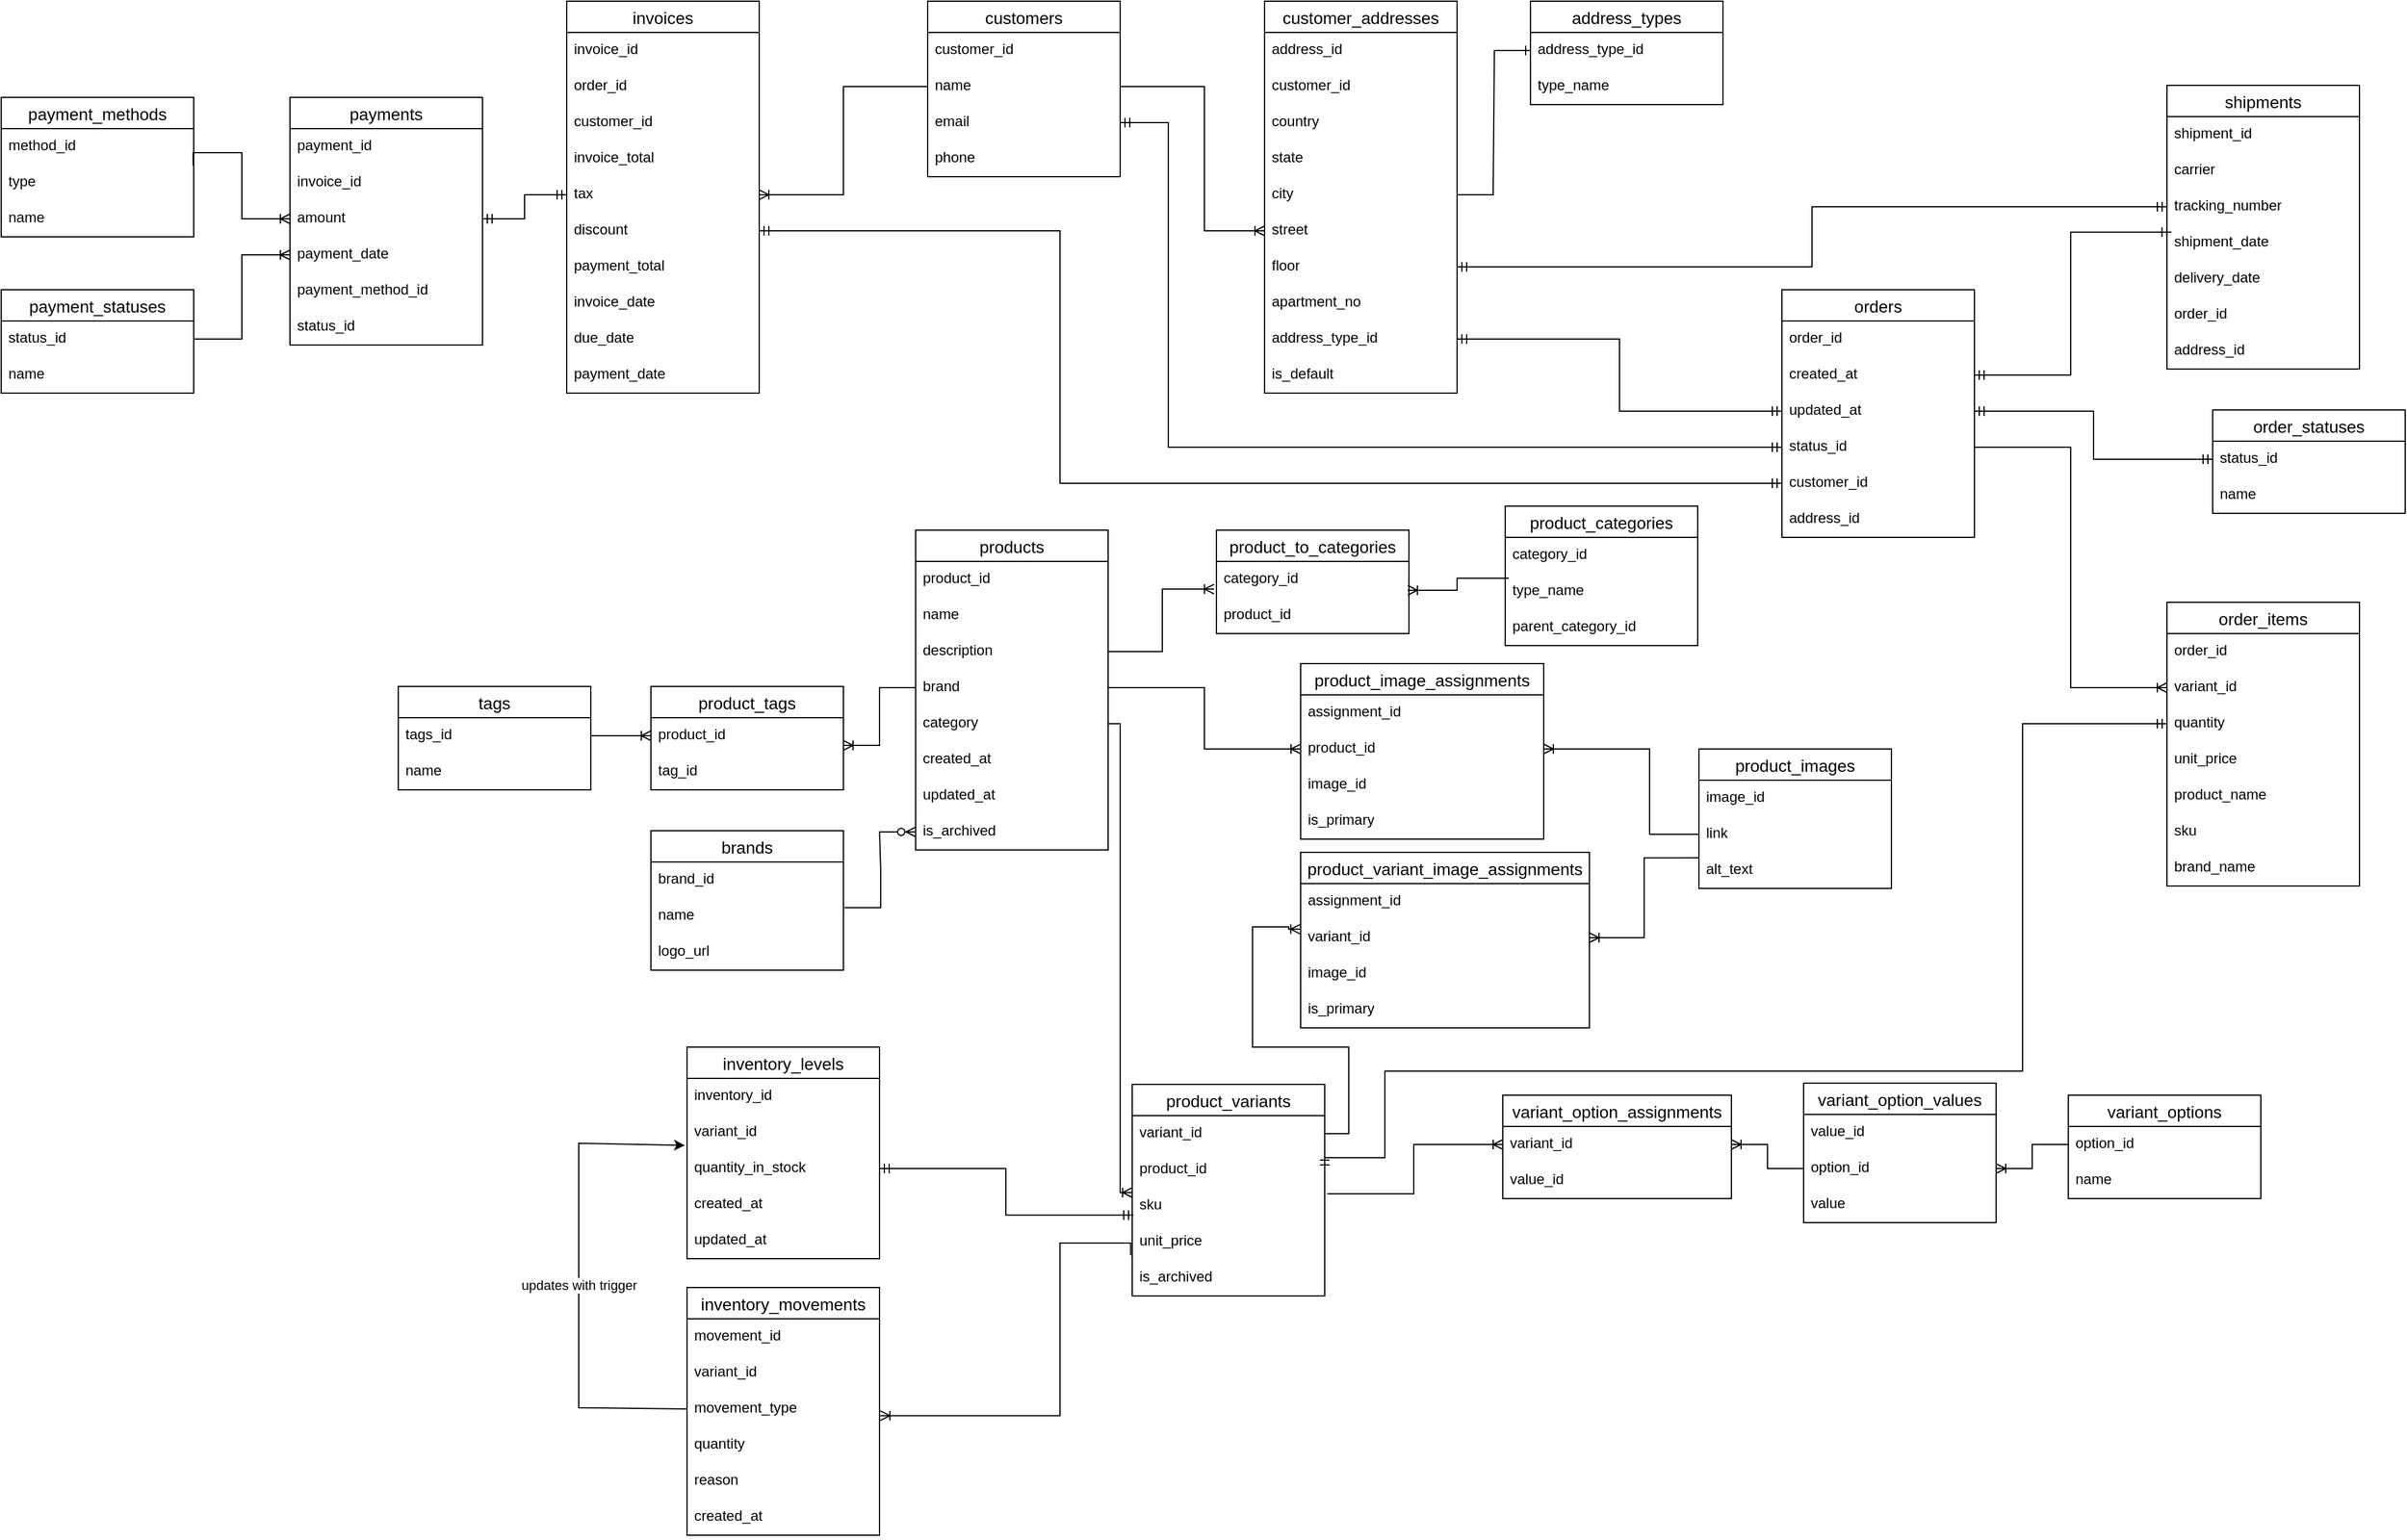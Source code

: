 <mxfile version="28.2.5">
  <diagram name="Page-1" id="qAi07MPnIEQHTASuZzk_">
    <mxGraphModel grid="1" page="1" gridSize="10" guides="1" tooltips="1" connect="1" arrows="1" fold="1" pageScale="1" pageWidth="2336" pageHeight="1654" background="light-dark(#FFFFFF,#232E40)" math="0" shadow="0">
      <root>
        <mxCell id="0" />
        <mxCell id="1" parent="0" />
        <mxCell id="NS5Eho6GzyqlKOHgBjpr-166" value="customers" style="swimlane;fontStyle=0;childLayout=stackLayout;horizontal=1;startSize=26;horizontalStack=0;resizeParent=1;resizeParentMax=0;resizeLast=0;collapsible=1;marginBottom=0;align=center;fontSize=14;" vertex="1" parent="1">
          <mxGeometry x="2350" y="800" width="160" height="146" as="geometry" />
        </mxCell>
        <mxCell id="NS5Eho6GzyqlKOHgBjpr-167" value="customer_id" style="text;strokeColor=none;fillColor=none;spacingLeft=4;spacingRight=4;overflow=hidden;rotatable=0;points=[[0,0.5],[1,0.5]];portConstraint=eastwest;fontSize=12;whiteSpace=wrap;html=1;" vertex="1" parent="NS5Eho6GzyqlKOHgBjpr-166">
          <mxGeometry y="26" width="160" height="30" as="geometry" />
        </mxCell>
        <mxCell id="NS5Eho6GzyqlKOHgBjpr-168" value="name" style="text;strokeColor=none;fillColor=none;spacingLeft=4;spacingRight=4;overflow=hidden;rotatable=0;points=[[0,0.5],[1,0.5]];portConstraint=eastwest;fontSize=12;whiteSpace=wrap;html=1;" vertex="1" parent="NS5Eho6GzyqlKOHgBjpr-166">
          <mxGeometry y="56" width="160" height="30" as="geometry" />
        </mxCell>
        <mxCell id="NS5Eho6GzyqlKOHgBjpr-169" value="email" style="text;strokeColor=none;fillColor=none;spacingLeft=4;spacingRight=4;overflow=hidden;rotatable=0;points=[[0,0.5],[1,0.5]];portConstraint=eastwest;fontSize=12;whiteSpace=wrap;html=1;" vertex="1" parent="NS5Eho6GzyqlKOHgBjpr-166">
          <mxGeometry y="86" width="160" height="30" as="geometry" />
        </mxCell>
        <mxCell id="NS5Eho6GzyqlKOHgBjpr-170" value="phone" style="text;strokeColor=none;fillColor=none;spacingLeft=4;spacingRight=4;overflow=hidden;rotatable=0;points=[[0,0.5],[1,0.5]];portConstraint=eastwest;fontSize=12;whiteSpace=wrap;html=1;" vertex="1" parent="NS5Eho6GzyqlKOHgBjpr-166">
          <mxGeometry y="116" width="160" height="30" as="geometry" />
        </mxCell>
        <mxCell id="NS5Eho6GzyqlKOHgBjpr-171" value="customer_addresses" style="swimlane;fontStyle=0;childLayout=stackLayout;horizontal=1;startSize=26;horizontalStack=0;resizeParent=1;resizeParentMax=0;resizeLast=0;collapsible=1;marginBottom=0;align=center;fontSize=14;" vertex="1" parent="1">
          <mxGeometry x="2630" y="800" width="160" height="326" as="geometry" />
        </mxCell>
        <mxCell id="NS5Eho6GzyqlKOHgBjpr-172" value="address_id" style="text;strokeColor=none;fillColor=none;spacingLeft=4;spacingRight=4;overflow=hidden;rotatable=0;points=[[0,0.5],[1,0.5]];portConstraint=eastwest;fontSize=12;whiteSpace=wrap;html=1;" vertex="1" parent="NS5Eho6GzyqlKOHgBjpr-171">
          <mxGeometry y="26" width="160" height="30" as="geometry" />
        </mxCell>
        <mxCell id="NS5Eho6GzyqlKOHgBjpr-173" value="customer_id" style="text;strokeColor=none;fillColor=none;spacingLeft=4;spacingRight=4;overflow=hidden;rotatable=0;points=[[0,0.5],[1,0.5]];portConstraint=eastwest;fontSize=12;whiteSpace=wrap;html=1;" vertex="1" parent="NS5Eho6GzyqlKOHgBjpr-171">
          <mxGeometry y="56" width="160" height="30" as="geometry" />
        </mxCell>
        <mxCell id="NS5Eho6GzyqlKOHgBjpr-174" value="country" style="text;strokeColor=none;fillColor=none;spacingLeft=4;spacingRight=4;overflow=hidden;rotatable=0;points=[[0,0.5],[1,0.5]];portConstraint=eastwest;fontSize=12;whiteSpace=wrap;html=1;" vertex="1" parent="NS5Eho6GzyqlKOHgBjpr-171">
          <mxGeometry y="86" width="160" height="30" as="geometry" />
        </mxCell>
        <mxCell id="NS5Eho6GzyqlKOHgBjpr-175" value="state" style="text;strokeColor=none;fillColor=none;spacingLeft=4;spacingRight=4;overflow=hidden;rotatable=0;points=[[0,0.5],[1,0.5]];portConstraint=eastwest;fontSize=12;whiteSpace=wrap;html=1;" vertex="1" parent="NS5Eho6GzyqlKOHgBjpr-171">
          <mxGeometry y="116" width="160" height="30" as="geometry" />
        </mxCell>
        <mxCell id="NS5Eho6GzyqlKOHgBjpr-176" value="city" style="text;strokeColor=none;fillColor=none;spacingLeft=4;spacingRight=4;overflow=hidden;rotatable=0;points=[[0,0.5],[1,0.5]];portConstraint=eastwest;fontSize=12;whiteSpace=wrap;html=1;" vertex="1" parent="NS5Eho6GzyqlKOHgBjpr-171">
          <mxGeometry y="146" width="160" height="30" as="geometry" />
        </mxCell>
        <mxCell id="NS5Eho6GzyqlKOHgBjpr-177" value="street" style="text;strokeColor=none;fillColor=none;spacingLeft=4;spacingRight=4;overflow=hidden;rotatable=0;points=[[0,0.5],[1,0.5]];portConstraint=eastwest;fontSize=12;whiteSpace=wrap;html=1;" vertex="1" parent="NS5Eho6GzyqlKOHgBjpr-171">
          <mxGeometry y="176" width="160" height="30" as="geometry" />
        </mxCell>
        <mxCell id="NS5Eho6GzyqlKOHgBjpr-178" value="floor" style="text;strokeColor=none;fillColor=none;spacingLeft=4;spacingRight=4;overflow=hidden;rotatable=0;points=[[0,0.5],[1,0.5]];portConstraint=eastwest;fontSize=12;whiteSpace=wrap;html=1;" vertex="1" parent="NS5Eho6GzyqlKOHgBjpr-171">
          <mxGeometry y="206" width="160" height="30" as="geometry" />
        </mxCell>
        <mxCell id="NS5Eho6GzyqlKOHgBjpr-179" value="apartment_no" style="text;strokeColor=none;fillColor=none;spacingLeft=4;spacingRight=4;overflow=hidden;rotatable=0;points=[[0,0.5],[1,0.5]];portConstraint=eastwest;fontSize=12;whiteSpace=wrap;html=1;" vertex="1" parent="NS5Eho6GzyqlKOHgBjpr-171">
          <mxGeometry y="236" width="160" height="30" as="geometry" />
        </mxCell>
        <mxCell id="NS5Eho6GzyqlKOHgBjpr-180" value="address_type_id" style="text;strokeColor=none;fillColor=none;spacingLeft=4;spacingRight=4;overflow=hidden;rotatable=0;points=[[0,0.5],[1,0.5]];portConstraint=eastwest;fontSize=12;whiteSpace=wrap;html=1;" vertex="1" parent="NS5Eho6GzyqlKOHgBjpr-171">
          <mxGeometry y="266" width="160" height="30" as="geometry" />
        </mxCell>
        <mxCell id="NS5Eho6GzyqlKOHgBjpr-181" value="is_default" style="text;strokeColor=none;fillColor=none;spacingLeft=4;spacingRight=4;overflow=hidden;rotatable=0;points=[[0,0.5],[1,0.5]];portConstraint=eastwest;fontSize=12;whiteSpace=wrap;html=1;" vertex="1" parent="NS5Eho6GzyqlKOHgBjpr-171">
          <mxGeometry y="296" width="160" height="30" as="geometry" />
        </mxCell>
        <mxCell id="NS5Eho6GzyqlKOHgBjpr-182" value="" style="edgeStyle=orthogonalEdgeStyle;fontSize=12;html=1;endArrow=ERoneToMany;rounded=0;exitX=1;exitY=0.5;exitDx=0;exitDy=0;entryX=0;entryY=0.5;entryDx=0;entryDy=0;" edge="1" parent="1" source="NS5Eho6GzyqlKOHgBjpr-168" target="NS5Eho6GzyqlKOHgBjpr-177">
          <mxGeometry width="100" height="100" relative="1" as="geometry">
            <mxPoint x="2440" y="1090" as="sourcePoint" />
            <mxPoint x="2540" y="990" as="targetPoint" />
            <Array as="points">
              <mxPoint x="2580" y="871" />
              <mxPoint x="2580" y="991" />
            </Array>
          </mxGeometry>
        </mxCell>
        <mxCell id="NS5Eho6GzyqlKOHgBjpr-183" value="address_types" style="swimlane;fontStyle=0;childLayout=stackLayout;horizontal=1;startSize=26;horizontalStack=0;resizeParent=1;resizeParentMax=0;resizeLast=0;collapsible=1;marginBottom=0;align=center;fontSize=14;" vertex="1" parent="1">
          <mxGeometry x="2851" y="800" width="160" height="86" as="geometry" />
        </mxCell>
        <mxCell id="NS5Eho6GzyqlKOHgBjpr-184" value="address_type_id" style="text;strokeColor=none;fillColor=none;spacingLeft=4;spacingRight=4;overflow=hidden;rotatable=0;points=[[0,0.5],[1,0.5]];portConstraint=eastwest;fontSize=12;whiteSpace=wrap;html=1;" vertex="1" parent="NS5Eho6GzyqlKOHgBjpr-183">
          <mxGeometry y="26" width="160" height="30" as="geometry" />
        </mxCell>
        <mxCell id="NS5Eho6GzyqlKOHgBjpr-185" value="type_name" style="text;strokeColor=none;fillColor=none;spacingLeft=4;spacingRight=4;overflow=hidden;rotatable=0;points=[[0,0.5],[1,0.5]];portConstraint=eastwest;fontSize=12;whiteSpace=wrap;html=1;" vertex="1" parent="NS5Eho6GzyqlKOHgBjpr-183">
          <mxGeometry y="56" width="160" height="30" as="geometry" />
        </mxCell>
        <mxCell id="NS5Eho6GzyqlKOHgBjpr-186" value="" style="edgeStyle=entityRelationEdgeStyle;fontSize=12;html=1;endArrow=ERone;endFill=1;rounded=0;exitX=1;exitY=0.5;exitDx=0;exitDy=0;entryX=0;entryY=0.5;entryDx=0;entryDy=0;" edge="1" parent="1" source="NS5Eho6GzyqlKOHgBjpr-176" target="NS5Eho6GzyqlKOHgBjpr-184">
          <mxGeometry width="100" height="100" relative="1" as="geometry">
            <mxPoint x="2920" y="1050" as="sourcePoint" />
            <mxPoint x="3020" y="950" as="targetPoint" />
          </mxGeometry>
        </mxCell>
        <mxCell id="NS5Eho6GzyqlKOHgBjpr-187" value="products" style="swimlane;fontStyle=0;childLayout=stackLayout;horizontal=1;startSize=26;horizontalStack=0;resizeParent=1;resizeParentMax=0;resizeLast=0;collapsible=1;marginBottom=0;align=center;fontSize=14;" vertex="1" parent="1">
          <mxGeometry x="2340" y="1240" width="160" height="266" as="geometry" />
        </mxCell>
        <mxCell id="NS5Eho6GzyqlKOHgBjpr-188" value="product_id" style="text;strokeColor=none;fillColor=none;spacingLeft=4;spacingRight=4;overflow=hidden;rotatable=0;points=[[0,0.5],[1,0.5]];portConstraint=eastwest;fontSize=12;whiteSpace=wrap;html=1;" vertex="1" parent="NS5Eho6GzyqlKOHgBjpr-187">
          <mxGeometry y="26" width="160" height="30" as="geometry" />
        </mxCell>
        <mxCell id="NS5Eho6GzyqlKOHgBjpr-189" value="name" style="text;strokeColor=none;fillColor=none;spacingLeft=4;spacingRight=4;overflow=hidden;rotatable=0;points=[[0,0.5],[1,0.5]];portConstraint=eastwest;fontSize=12;whiteSpace=wrap;html=1;" vertex="1" parent="NS5Eho6GzyqlKOHgBjpr-187">
          <mxGeometry y="56" width="160" height="30" as="geometry" />
        </mxCell>
        <mxCell id="NS5Eho6GzyqlKOHgBjpr-190" value="description" style="text;strokeColor=none;fillColor=none;spacingLeft=4;spacingRight=4;overflow=hidden;rotatable=0;points=[[0,0.5],[1,0.5]];portConstraint=eastwest;fontSize=12;whiteSpace=wrap;html=1;" vertex="1" parent="NS5Eho6GzyqlKOHgBjpr-187">
          <mxGeometry y="86" width="160" height="30" as="geometry" />
        </mxCell>
        <mxCell id="NS5Eho6GzyqlKOHgBjpr-191" value="brand" style="text;strokeColor=none;fillColor=none;spacingLeft=4;spacingRight=4;overflow=hidden;rotatable=0;points=[[0,0.5],[1,0.5]];portConstraint=eastwest;fontSize=12;whiteSpace=wrap;html=1;" vertex="1" parent="NS5Eho6GzyqlKOHgBjpr-187">
          <mxGeometry y="116" width="160" height="30" as="geometry" />
        </mxCell>
        <mxCell id="NS5Eho6GzyqlKOHgBjpr-192" value="category" style="text;strokeColor=none;fillColor=none;spacingLeft=4;spacingRight=4;overflow=hidden;rotatable=0;points=[[0,0.5],[1,0.5]];portConstraint=eastwest;fontSize=12;whiteSpace=wrap;html=1;" vertex="1" parent="NS5Eho6GzyqlKOHgBjpr-187">
          <mxGeometry y="146" width="160" height="30" as="geometry" />
        </mxCell>
        <mxCell id="NS5Eho6GzyqlKOHgBjpr-193" value="created_at" style="text;strokeColor=none;fillColor=none;spacingLeft=4;spacingRight=4;overflow=hidden;rotatable=0;points=[[0,0.5],[1,0.5]];portConstraint=eastwest;fontSize=12;whiteSpace=wrap;html=1;" vertex="1" parent="NS5Eho6GzyqlKOHgBjpr-187">
          <mxGeometry y="176" width="160" height="30" as="geometry" />
        </mxCell>
        <mxCell id="NS5Eho6GzyqlKOHgBjpr-194" value="updated_at" style="text;strokeColor=none;fillColor=none;spacingLeft=4;spacingRight=4;overflow=hidden;rotatable=0;points=[[0,0.5],[1,0.5]];portConstraint=eastwest;fontSize=12;whiteSpace=wrap;html=1;" vertex="1" parent="NS5Eho6GzyqlKOHgBjpr-187">
          <mxGeometry y="206" width="160" height="30" as="geometry" />
        </mxCell>
        <mxCell id="NS5Eho6GzyqlKOHgBjpr-195" value="is_archived" style="text;strokeColor=none;fillColor=none;spacingLeft=4;spacingRight=4;overflow=hidden;rotatable=0;points=[[0,0.5],[1,0.5]];portConstraint=eastwest;fontSize=12;whiteSpace=wrap;html=1;" vertex="1" parent="NS5Eho6GzyqlKOHgBjpr-187">
          <mxGeometry y="236" width="160" height="30" as="geometry" />
        </mxCell>
        <mxCell id="NS5Eho6GzyqlKOHgBjpr-196" value="product_to_categories" style="swimlane;fontStyle=0;childLayout=stackLayout;horizontal=1;startSize=26;horizontalStack=0;resizeParent=1;resizeParentMax=0;resizeLast=0;collapsible=1;marginBottom=0;align=center;fontSize=14;" vertex="1" parent="1">
          <mxGeometry x="2590" y="1240" width="160" height="86" as="geometry" />
        </mxCell>
        <mxCell id="NS5Eho6GzyqlKOHgBjpr-197" value="category_id" style="text;strokeColor=none;fillColor=none;spacingLeft=4;spacingRight=4;overflow=hidden;rotatable=0;points=[[0,0.5],[1,0.5]];portConstraint=eastwest;fontSize=12;whiteSpace=wrap;html=1;" vertex="1" parent="NS5Eho6GzyqlKOHgBjpr-196">
          <mxGeometry y="26" width="160" height="30" as="geometry" />
        </mxCell>
        <mxCell id="NS5Eho6GzyqlKOHgBjpr-198" value="product_id" style="text;strokeColor=none;fillColor=none;spacingLeft=4;spacingRight=4;overflow=hidden;rotatable=0;points=[[0,0.5],[1,0.5]];portConstraint=eastwest;fontSize=12;whiteSpace=wrap;html=1;" vertex="1" parent="NS5Eho6GzyqlKOHgBjpr-196">
          <mxGeometry y="56" width="160" height="30" as="geometry" />
        </mxCell>
        <mxCell id="NS5Eho6GzyqlKOHgBjpr-199" value="" style="edgeStyle=orthogonalEdgeStyle;fontSize=12;html=1;endArrow=ERoneToMany;rounded=0;exitX=1;exitY=0.5;exitDx=0;exitDy=0;entryX=-0.012;entryY=0.767;entryDx=0;entryDy=0;entryPerimeter=0;" edge="1" parent="1" source="NS5Eho6GzyqlKOHgBjpr-190" target="NS5Eho6GzyqlKOHgBjpr-197">
          <mxGeometry width="100" height="100" relative="1" as="geometry">
            <mxPoint x="2960" y="1340" as="sourcePoint" />
            <mxPoint x="2560" y="1390" as="targetPoint" />
          </mxGeometry>
        </mxCell>
        <mxCell id="NS5Eho6GzyqlKOHgBjpr-200" value="product_images" style="swimlane;fontStyle=0;childLayout=stackLayout;horizontal=1;startSize=26;horizontalStack=0;resizeParent=1;resizeParentMax=0;resizeLast=0;collapsible=1;marginBottom=0;align=center;fontSize=14;" vertex="1" parent="1">
          <mxGeometry x="2991" y="1422" width="160" height="116" as="geometry" />
        </mxCell>
        <mxCell id="NS5Eho6GzyqlKOHgBjpr-201" value="image_id" style="text;strokeColor=none;fillColor=none;spacingLeft=4;spacingRight=4;overflow=hidden;rotatable=0;points=[[0,0.5],[1,0.5]];portConstraint=eastwest;fontSize=12;whiteSpace=wrap;html=1;" vertex="1" parent="NS5Eho6GzyqlKOHgBjpr-200">
          <mxGeometry y="26" width="160" height="30" as="geometry" />
        </mxCell>
        <mxCell id="NS5Eho6GzyqlKOHgBjpr-202" value="link" style="text;strokeColor=none;fillColor=none;spacingLeft=4;spacingRight=4;overflow=hidden;rotatable=0;points=[[0,0.5],[1,0.5]];portConstraint=eastwest;fontSize=12;whiteSpace=wrap;html=1;" vertex="1" parent="NS5Eho6GzyqlKOHgBjpr-200">
          <mxGeometry y="56" width="160" height="30" as="geometry" />
        </mxCell>
        <mxCell id="NS5Eho6GzyqlKOHgBjpr-203" value="alt_text" style="text;strokeColor=none;fillColor=none;spacingLeft=4;spacingRight=4;overflow=hidden;rotatable=0;points=[[0,0.5],[1,0.5]];portConstraint=eastwest;fontSize=12;whiteSpace=wrap;html=1;" vertex="1" parent="NS5Eho6GzyqlKOHgBjpr-200">
          <mxGeometry y="86" width="160" height="30" as="geometry" />
        </mxCell>
        <mxCell id="NS5Eho6GzyqlKOHgBjpr-204" value="product_variants" style="swimlane;fontStyle=0;childLayout=stackLayout;horizontal=1;startSize=26;horizontalStack=0;resizeParent=1;resizeParentMax=0;resizeLast=0;collapsible=1;marginBottom=0;align=center;fontSize=14;" vertex="1" parent="1">
          <mxGeometry x="2520" y="1701" width="160" height="176" as="geometry" />
        </mxCell>
        <mxCell id="NS5Eho6GzyqlKOHgBjpr-205" value="variant_id" style="text;strokeColor=none;fillColor=none;spacingLeft=4;spacingRight=4;overflow=hidden;rotatable=0;points=[[0,0.5],[1,0.5]];portConstraint=eastwest;fontSize=12;whiteSpace=wrap;html=1;" vertex="1" parent="NS5Eho6GzyqlKOHgBjpr-204">
          <mxGeometry y="26" width="160" height="30" as="geometry" />
        </mxCell>
        <mxCell id="NS5Eho6GzyqlKOHgBjpr-206" value="product_id" style="text;strokeColor=none;fillColor=none;spacingLeft=4;spacingRight=4;overflow=hidden;rotatable=0;points=[[0,0.5],[1,0.5]];portConstraint=eastwest;fontSize=12;whiteSpace=wrap;html=1;" vertex="1" parent="NS5Eho6GzyqlKOHgBjpr-204">
          <mxGeometry y="56" width="160" height="30" as="geometry" />
        </mxCell>
        <mxCell id="NS5Eho6GzyqlKOHgBjpr-207" value="sku" style="text;strokeColor=none;fillColor=none;spacingLeft=4;spacingRight=4;overflow=hidden;rotatable=0;points=[[0,0.5],[1,0.5]];portConstraint=eastwest;fontSize=12;whiteSpace=wrap;html=1;" vertex="1" parent="NS5Eho6GzyqlKOHgBjpr-204">
          <mxGeometry y="86" width="160" height="30" as="geometry" />
        </mxCell>
        <mxCell id="NS5Eho6GzyqlKOHgBjpr-208" value="unit_price" style="text;strokeColor=none;fillColor=none;spacingLeft=4;spacingRight=4;overflow=hidden;rotatable=0;points=[[0,0.5],[1,0.5]];portConstraint=eastwest;fontSize=12;whiteSpace=wrap;html=1;" vertex="1" parent="NS5Eho6GzyqlKOHgBjpr-204">
          <mxGeometry y="116" width="160" height="30" as="geometry" />
        </mxCell>
        <mxCell id="NS5Eho6GzyqlKOHgBjpr-331" value="is_archived" style="text;strokeColor=none;fillColor=none;spacingLeft=4;spacingRight=4;overflow=hidden;rotatable=0;points=[[0,0.5],[1,0.5]];portConstraint=eastwest;fontSize=12;whiteSpace=wrap;html=1;" vertex="1" parent="NS5Eho6GzyqlKOHgBjpr-204">
          <mxGeometry y="146" width="160" height="30" as="geometry" />
        </mxCell>
        <mxCell id="NS5Eho6GzyqlKOHgBjpr-210" value="" style="edgeStyle=orthogonalEdgeStyle;fontSize=12;html=1;endArrow=ERoneToMany;rounded=0;exitX=1;exitY=0.5;exitDx=0;exitDy=0;entryX=0;entryY=1.133;entryDx=0;entryDy=0;entryPerimeter=0;" edge="1" parent="1" source="NS5Eho6GzyqlKOHgBjpr-192" target="NS5Eho6GzyqlKOHgBjpr-206">
          <mxGeometry width="100" height="100" relative="1" as="geometry">
            <mxPoint x="2420" y="1730" as="sourcePoint" />
            <mxPoint x="2520" y="1630" as="targetPoint" />
          </mxGeometry>
        </mxCell>
        <mxCell id="NS5Eho6GzyqlKOHgBjpr-211" value="variant_options" style="swimlane;fontStyle=0;childLayout=stackLayout;horizontal=1;startSize=26;horizontalStack=0;resizeParent=1;resizeParentMax=0;resizeLast=0;collapsible=1;marginBottom=0;align=center;fontSize=14;" vertex="1" parent="1">
          <mxGeometry x="3298" y="1710" width="160" height="86" as="geometry" />
        </mxCell>
        <mxCell id="NS5Eho6GzyqlKOHgBjpr-212" value="option_id" style="text;strokeColor=none;fillColor=none;spacingLeft=4;spacingRight=4;overflow=hidden;rotatable=0;points=[[0,0.5],[1,0.5]];portConstraint=eastwest;fontSize=12;whiteSpace=wrap;html=1;" vertex="1" parent="NS5Eho6GzyqlKOHgBjpr-211">
          <mxGeometry y="26" width="160" height="30" as="geometry" />
        </mxCell>
        <mxCell id="NS5Eho6GzyqlKOHgBjpr-213" value="name" style="text;strokeColor=none;fillColor=none;spacingLeft=4;spacingRight=4;overflow=hidden;rotatable=0;points=[[0,0.5],[1,0.5]];portConstraint=eastwest;fontSize=12;whiteSpace=wrap;html=1;" vertex="1" parent="NS5Eho6GzyqlKOHgBjpr-211">
          <mxGeometry y="56" width="160" height="30" as="geometry" />
        </mxCell>
        <mxCell id="NS5Eho6GzyqlKOHgBjpr-214" value="variant_option_values" style="swimlane;fontStyle=0;childLayout=stackLayout;horizontal=1;startSize=26;horizontalStack=0;resizeParent=1;resizeParentMax=0;resizeLast=0;collapsible=1;marginBottom=0;align=center;fontSize=14;" vertex="1" parent="1">
          <mxGeometry x="3078" y="1700" width="160" height="116" as="geometry" />
        </mxCell>
        <mxCell id="NS5Eho6GzyqlKOHgBjpr-215" value="value_id" style="text;strokeColor=none;fillColor=none;spacingLeft=4;spacingRight=4;overflow=hidden;rotatable=0;points=[[0,0.5],[1,0.5]];portConstraint=eastwest;fontSize=12;whiteSpace=wrap;html=1;" vertex="1" parent="NS5Eho6GzyqlKOHgBjpr-214">
          <mxGeometry y="26" width="160" height="30" as="geometry" />
        </mxCell>
        <mxCell id="NS5Eho6GzyqlKOHgBjpr-216" value="option_id" style="text;strokeColor=none;fillColor=none;spacingLeft=4;spacingRight=4;overflow=hidden;rotatable=0;points=[[0,0.5],[1,0.5]];portConstraint=eastwest;fontSize=12;whiteSpace=wrap;html=1;" vertex="1" parent="NS5Eho6GzyqlKOHgBjpr-214">
          <mxGeometry y="56" width="160" height="30" as="geometry" />
        </mxCell>
        <mxCell id="NS5Eho6GzyqlKOHgBjpr-217" value="value" style="text;strokeColor=none;fillColor=none;spacingLeft=4;spacingRight=4;overflow=hidden;rotatable=0;points=[[0,0.5],[1,0.5]];portConstraint=eastwest;fontSize=12;whiteSpace=wrap;html=1;" vertex="1" parent="NS5Eho6GzyqlKOHgBjpr-214">
          <mxGeometry y="86" width="160" height="30" as="geometry" />
        </mxCell>
        <mxCell id="NS5Eho6GzyqlKOHgBjpr-218" value="variant_option_assignments" style="swimlane;fontStyle=0;childLayout=stackLayout;horizontal=1;startSize=26;horizontalStack=0;resizeParent=1;resizeParentMax=0;resizeLast=0;collapsible=1;marginBottom=0;align=center;fontSize=14;" vertex="1" parent="1">
          <mxGeometry x="2828" y="1710" width="190" height="86" as="geometry" />
        </mxCell>
        <mxCell id="NS5Eho6GzyqlKOHgBjpr-219" value="variant_id" style="text;strokeColor=none;fillColor=none;spacingLeft=4;spacingRight=4;overflow=hidden;rotatable=0;points=[[0,0.5],[1,0.5]];portConstraint=eastwest;fontSize=12;whiteSpace=wrap;html=1;" vertex="1" parent="NS5Eho6GzyqlKOHgBjpr-218">
          <mxGeometry y="26" width="190" height="30" as="geometry" />
        </mxCell>
        <mxCell id="NS5Eho6GzyqlKOHgBjpr-220" value="value_id" style="text;strokeColor=none;fillColor=none;spacingLeft=4;spacingRight=4;overflow=hidden;rotatable=0;points=[[0,0.5],[1,0.5]];portConstraint=eastwest;fontSize=12;whiteSpace=wrap;html=1;" vertex="1" parent="NS5Eho6GzyqlKOHgBjpr-218">
          <mxGeometry y="56" width="190" height="30" as="geometry" />
        </mxCell>
        <mxCell id="NS5Eho6GzyqlKOHgBjpr-221" value="" style="edgeStyle=orthogonalEdgeStyle;fontSize=12;html=1;endArrow=ERoneToMany;rounded=0;exitX=1.013;exitY=0.167;exitDx=0;exitDy=0;exitPerimeter=0;entryX=0;entryY=0.5;entryDx=0;entryDy=0;" edge="1" parent="1" source="NS5Eho6GzyqlKOHgBjpr-207" target="NS5Eho6GzyqlKOHgBjpr-219">
          <mxGeometry width="100" height="100" relative="1" as="geometry">
            <mxPoint x="2770" y="1990" as="sourcePoint" />
            <mxPoint x="2870" y="1890" as="targetPoint" />
          </mxGeometry>
        </mxCell>
        <mxCell id="NS5Eho6GzyqlKOHgBjpr-222" value="" style="edgeStyle=orthogonalEdgeStyle;fontSize=12;html=1;endArrow=ERoneToMany;rounded=0;exitX=1;exitY=0.833;exitDx=0;exitDy=0;exitPerimeter=0;entryX=-0.001;entryY=0.263;entryDx=0;entryDy=0;entryPerimeter=0;" edge="1" parent="1" source="NS5Eho6GzyqlKOHgBjpr-205" target="NS5Eho6GzyqlKOHgBjpr-328">
          <mxGeometry width="100" height="100" relative="1" as="geometry">
            <mxPoint x="2800" y="1690" as="sourcePoint" />
            <mxPoint x="2830" y="1501" as="targetPoint" />
            <Array as="points">
              <mxPoint x="2680" y="1742" />
              <mxPoint x="2700" y="1742" />
              <mxPoint x="2700" y="1670" />
              <mxPoint x="2620" y="1670" />
              <mxPoint x="2620" y="1570" />
              <mxPoint x="2650" y="1570" />
              <mxPoint x="2650" y="1572" />
            </Array>
          </mxGeometry>
        </mxCell>
        <mxCell id="NS5Eho6GzyqlKOHgBjpr-223" value="" style="edgeStyle=entityRelationEdgeStyle;fontSize=12;html=1;endArrow=ERoneToMany;rounded=0;entryX=1;entryY=0.5;entryDx=0;entryDy=0;exitX=0;exitY=0.5;exitDx=0;exitDy=0;" edge="1" parent="1" source="NS5Eho6GzyqlKOHgBjpr-212" target="NS5Eho6GzyqlKOHgBjpr-216">
          <mxGeometry width="100" height="100" relative="1" as="geometry">
            <mxPoint x="3308" y="1860" as="sourcePoint" />
            <mxPoint x="3328" y="1870" as="targetPoint" />
          </mxGeometry>
        </mxCell>
        <mxCell id="NS5Eho6GzyqlKOHgBjpr-224" value="" style="edgeStyle=entityRelationEdgeStyle;fontSize=12;html=1;endArrow=ERoneToMany;rounded=0;entryX=1;entryY=0.5;entryDx=0;entryDy=0;exitX=0;exitY=0.5;exitDx=0;exitDy=0;" edge="1" parent="1" source="NS5Eho6GzyqlKOHgBjpr-216" target="NS5Eho6GzyqlKOHgBjpr-219">
          <mxGeometry width="100" height="100" relative="1" as="geometry">
            <mxPoint x="3058" y="1890" as="sourcePoint" />
            <mxPoint x="3138" y="1850" as="targetPoint" />
          </mxGeometry>
        </mxCell>
        <mxCell id="NS5Eho6GzyqlKOHgBjpr-225" value="product_categories" style="swimlane;fontStyle=0;childLayout=stackLayout;horizontal=1;startSize=26;horizontalStack=0;resizeParent=1;resizeParentMax=0;resizeLast=0;collapsible=1;marginBottom=0;align=center;fontSize=14;" vertex="1" parent="1">
          <mxGeometry x="2830" y="1220" width="160" height="116" as="geometry" />
        </mxCell>
        <mxCell id="NS5Eho6GzyqlKOHgBjpr-226" value="category_id" style="text;strokeColor=none;fillColor=none;spacingLeft=4;spacingRight=4;overflow=hidden;rotatable=0;points=[[0,0.5],[1,0.5]];portConstraint=eastwest;fontSize=12;whiteSpace=wrap;html=1;" vertex="1" parent="NS5Eho6GzyqlKOHgBjpr-225">
          <mxGeometry y="26" width="160" height="30" as="geometry" />
        </mxCell>
        <mxCell id="NS5Eho6GzyqlKOHgBjpr-227" value="type_name" style="text;strokeColor=none;fillColor=none;spacingLeft=4;spacingRight=4;overflow=hidden;rotatable=0;points=[[0,0.5],[1,0.5]];portConstraint=eastwest;fontSize=12;whiteSpace=wrap;html=1;" vertex="1" parent="NS5Eho6GzyqlKOHgBjpr-225">
          <mxGeometry y="56" width="160" height="30" as="geometry" />
        </mxCell>
        <mxCell id="NS5Eho6GzyqlKOHgBjpr-228" value="parent_category_id" style="text;strokeColor=none;fillColor=none;spacingLeft=4;spacingRight=4;overflow=hidden;rotatable=0;points=[[0,0.5],[1,0.5]];portConstraint=eastwest;fontSize=12;whiteSpace=wrap;html=1;" vertex="1" parent="NS5Eho6GzyqlKOHgBjpr-225">
          <mxGeometry y="86" width="160" height="30" as="geometry" />
        </mxCell>
        <mxCell id="NS5Eho6GzyqlKOHgBjpr-229" value="" style="edgeStyle=orthogonalEdgeStyle;fontSize=12;html=1;endArrow=ERoneToMany;rounded=0;exitX=0.019;exitY=0.133;exitDx=0;exitDy=0;entryX=0.994;entryY=0.8;entryDx=0;entryDy=0;entryPerimeter=0;exitPerimeter=0;" edge="1" parent="1" source="NS5Eho6GzyqlKOHgBjpr-227" target="NS5Eho6GzyqlKOHgBjpr-197">
          <mxGeometry width="100" height="100" relative="1" as="geometry">
            <mxPoint x="3010" y="1140" as="sourcePoint" />
            <mxPoint x="3110" y="1040" as="targetPoint" />
          </mxGeometry>
        </mxCell>
        <mxCell id="NS5Eho6GzyqlKOHgBjpr-230" value="order_statuses" style="swimlane;fontStyle=0;childLayout=stackLayout;horizontal=1;startSize=26;horizontalStack=0;resizeParent=1;resizeParentMax=0;resizeLast=0;collapsible=1;marginBottom=0;align=center;fontSize=14;" vertex="1" parent="1">
          <mxGeometry x="3418" y="1140" width="160" height="86" as="geometry" />
        </mxCell>
        <mxCell id="NS5Eho6GzyqlKOHgBjpr-231" value="status_id" style="text;strokeColor=none;fillColor=none;spacingLeft=4;spacingRight=4;overflow=hidden;rotatable=0;points=[[0,0.5],[1,0.5]];portConstraint=eastwest;fontSize=12;whiteSpace=wrap;html=1;" vertex="1" parent="NS5Eho6GzyqlKOHgBjpr-230">
          <mxGeometry y="26" width="160" height="30" as="geometry" />
        </mxCell>
        <mxCell id="NS5Eho6GzyqlKOHgBjpr-232" value="name" style="text;strokeColor=none;fillColor=none;spacingLeft=4;spacingRight=4;overflow=hidden;rotatable=0;points=[[0,0.5],[1,0.5]];portConstraint=eastwest;fontSize=12;whiteSpace=wrap;html=1;" vertex="1" parent="NS5Eho6GzyqlKOHgBjpr-230">
          <mxGeometry y="56" width="160" height="30" as="geometry" />
        </mxCell>
        <mxCell id="NS5Eho6GzyqlKOHgBjpr-233" value="orders" style="swimlane;fontStyle=0;childLayout=stackLayout;horizontal=1;startSize=26;horizontalStack=0;resizeParent=1;resizeParentMax=0;resizeLast=0;collapsible=1;marginBottom=0;align=center;fontSize=14;" vertex="1" parent="1">
          <mxGeometry x="3060" y="1040" width="160" height="206" as="geometry" />
        </mxCell>
        <mxCell id="NS5Eho6GzyqlKOHgBjpr-234" value="order_id" style="text;strokeColor=none;fillColor=none;spacingLeft=4;spacingRight=4;overflow=hidden;rotatable=0;points=[[0,0.5],[1,0.5]];portConstraint=eastwest;fontSize=12;whiteSpace=wrap;html=1;" vertex="1" parent="NS5Eho6GzyqlKOHgBjpr-233">
          <mxGeometry y="26" width="160" height="30" as="geometry" />
        </mxCell>
        <mxCell id="NS5Eho6GzyqlKOHgBjpr-235" value="created_at" style="text;strokeColor=none;fillColor=none;spacingLeft=4;spacingRight=4;overflow=hidden;rotatable=0;points=[[0,0.5],[1,0.5]];portConstraint=eastwest;fontSize=12;whiteSpace=wrap;html=1;" vertex="1" parent="NS5Eho6GzyqlKOHgBjpr-233">
          <mxGeometry y="56" width="160" height="30" as="geometry" />
        </mxCell>
        <mxCell id="NS5Eho6GzyqlKOHgBjpr-236" value="&lt;div&gt;updated_at&lt;/div&gt;" style="text;strokeColor=none;fillColor=none;spacingLeft=4;spacingRight=4;overflow=hidden;rotatable=0;points=[[0,0.5],[1,0.5]];portConstraint=eastwest;fontSize=12;whiteSpace=wrap;html=1;" vertex="1" parent="NS5Eho6GzyqlKOHgBjpr-233">
          <mxGeometry y="86" width="160" height="30" as="geometry" />
        </mxCell>
        <mxCell id="NS5Eho6GzyqlKOHgBjpr-237" value="status_id" style="text;strokeColor=none;fillColor=none;spacingLeft=4;spacingRight=4;overflow=hidden;rotatable=0;points=[[0,0.5],[1,0.5]];portConstraint=eastwest;fontSize=12;whiteSpace=wrap;html=1;" vertex="1" parent="NS5Eho6GzyqlKOHgBjpr-233">
          <mxGeometry y="116" width="160" height="30" as="geometry" />
        </mxCell>
        <mxCell id="NS5Eho6GzyqlKOHgBjpr-238" value="customer_id" style="text;strokeColor=none;fillColor=none;spacingLeft=4;spacingRight=4;overflow=hidden;rotatable=0;points=[[0,0.5],[1,0.5]];portConstraint=eastwest;fontSize=12;whiteSpace=wrap;html=1;" vertex="1" parent="NS5Eho6GzyqlKOHgBjpr-233">
          <mxGeometry y="146" width="160" height="30" as="geometry" />
        </mxCell>
        <mxCell id="NS5Eho6GzyqlKOHgBjpr-239" value="address_id" style="text;strokeColor=none;fillColor=none;spacingLeft=4;spacingRight=4;overflow=hidden;rotatable=0;points=[[0,0.5],[1,0.5]];portConstraint=eastwest;fontSize=12;whiteSpace=wrap;html=1;" vertex="1" parent="NS5Eho6GzyqlKOHgBjpr-233">
          <mxGeometry y="176" width="160" height="30" as="geometry" />
        </mxCell>
        <mxCell id="NS5Eho6GzyqlKOHgBjpr-240" value="" style="edgeStyle=orthogonalEdgeStyle;fontSize=12;html=1;endArrow=ERmandOne;startArrow=ERmandOne;rounded=0;entryX=0;entryY=0.5;entryDx=0;entryDy=0;" edge="1" parent="1" source="NS5Eho6GzyqlKOHgBjpr-180" target="NS5Eho6GzyqlKOHgBjpr-236">
          <mxGeometry width="100" height="100" relative="1" as="geometry">
            <mxPoint x="3030" y="1180" as="sourcePoint" />
            <mxPoint x="3130" y="1080" as="targetPoint" />
          </mxGeometry>
        </mxCell>
        <mxCell id="NS5Eho6GzyqlKOHgBjpr-241" value="" style="edgeStyle=orthogonalEdgeStyle;fontSize=12;html=1;endArrow=ERmandOne;startArrow=ERmandOne;rounded=0;entryX=0;entryY=0.5;entryDx=0;entryDy=0;exitX=1;exitY=0.5;exitDx=0;exitDy=0;" edge="1" parent="1" source="NS5Eho6GzyqlKOHgBjpr-236" target="NS5Eho6GzyqlKOHgBjpr-231">
          <mxGeometry width="100" height="100" relative="1" as="geometry">
            <mxPoint x="3420" y="1176" as="sourcePoint" />
            <mxPoint x="3520" y="1076" as="targetPoint" />
          </mxGeometry>
        </mxCell>
        <mxCell id="NS5Eho6GzyqlKOHgBjpr-242" value="order_items" style="swimlane;fontStyle=0;childLayout=stackLayout;horizontal=1;startSize=26;horizontalStack=0;resizeParent=1;resizeParentMax=0;resizeLast=0;collapsible=1;marginBottom=0;align=center;fontSize=14;" vertex="1" parent="1">
          <mxGeometry x="3380" y="1300" width="160" height="236" as="geometry" />
        </mxCell>
        <mxCell id="NS5Eho6GzyqlKOHgBjpr-243" value="order_id" style="text;strokeColor=none;fillColor=none;spacingLeft=4;spacingRight=4;overflow=hidden;rotatable=0;points=[[0,0.5],[1,0.5]];portConstraint=eastwest;fontSize=12;whiteSpace=wrap;html=1;" vertex="1" parent="NS5Eho6GzyqlKOHgBjpr-242">
          <mxGeometry y="26" width="160" height="30" as="geometry" />
        </mxCell>
        <mxCell id="NS5Eho6GzyqlKOHgBjpr-244" value="variant_id" style="text;strokeColor=none;fillColor=none;spacingLeft=4;spacingRight=4;overflow=hidden;rotatable=0;points=[[0,0.5],[1,0.5]];portConstraint=eastwest;fontSize=12;whiteSpace=wrap;html=1;" vertex="1" parent="NS5Eho6GzyqlKOHgBjpr-242">
          <mxGeometry y="56" width="160" height="30" as="geometry" />
        </mxCell>
        <mxCell id="NS5Eho6GzyqlKOHgBjpr-245" value="quantity" style="text;strokeColor=none;fillColor=none;spacingLeft=4;spacingRight=4;overflow=hidden;rotatable=0;points=[[0,0.5],[1,0.5]];portConstraint=eastwest;fontSize=12;whiteSpace=wrap;html=1;" vertex="1" parent="NS5Eho6GzyqlKOHgBjpr-242">
          <mxGeometry y="86" width="160" height="30" as="geometry" />
        </mxCell>
        <mxCell id="NS5Eho6GzyqlKOHgBjpr-246" value="unit_price" style="text;strokeColor=none;fillColor=none;spacingLeft=4;spacingRight=4;overflow=hidden;rotatable=0;points=[[0,0.5],[1,0.5]];portConstraint=eastwest;fontSize=12;whiteSpace=wrap;html=1;" vertex="1" parent="NS5Eho6GzyqlKOHgBjpr-242">
          <mxGeometry y="116" width="160" height="30" as="geometry" />
        </mxCell>
        <mxCell id="Otz4yOmNvf0S306B3uMn-1" value="product_name" style="text;strokeColor=none;fillColor=none;spacingLeft=4;spacingRight=4;overflow=hidden;rotatable=0;points=[[0,0.5],[1,0.5]];portConstraint=eastwest;fontSize=12;whiteSpace=wrap;html=1;" vertex="1" parent="NS5Eho6GzyqlKOHgBjpr-242">
          <mxGeometry y="146" width="160" height="30" as="geometry" />
        </mxCell>
        <mxCell id="Otz4yOmNvf0S306B3uMn-2" value="sku" style="text;strokeColor=none;fillColor=none;spacingLeft=4;spacingRight=4;overflow=hidden;rotatable=0;points=[[0,0.5],[1,0.5]];portConstraint=eastwest;fontSize=12;whiteSpace=wrap;html=1;" vertex="1" parent="NS5Eho6GzyqlKOHgBjpr-242">
          <mxGeometry y="176" width="160" height="30" as="geometry" />
        </mxCell>
        <mxCell id="Otz4yOmNvf0S306B3uMn-3" value="brand_name" style="text;strokeColor=none;fillColor=none;spacingLeft=4;spacingRight=4;overflow=hidden;rotatable=0;points=[[0,0.5],[1,0.5]];portConstraint=eastwest;fontSize=12;whiteSpace=wrap;html=1;" vertex="1" parent="NS5Eho6GzyqlKOHgBjpr-242">
          <mxGeometry y="206" width="160" height="30" as="geometry" />
        </mxCell>
        <mxCell id="NS5Eho6GzyqlKOHgBjpr-247" value="" style="edgeStyle=orthogonalEdgeStyle;fontSize=12;html=1;endArrow=ERoneToMany;rounded=0;entryX=0;entryY=0.5;entryDx=0;entryDy=0;exitX=1;exitY=0.5;exitDx=0;exitDy=0;" edge="1" parent="1" source="NS5Eho6GzyqlKOHgBjpr-237" target="NS5Eho6GzyqlKOHgBjpr-244">
          <mxGeometry width="100" height="100" relative="1" as="geometry">
            <mxPoint x="3170" y="1560" as="sourcePoint" />
            <mxPoint x="3270" y="1460" as="targetPoint" />
          </mxGeometry>
        </mxCell>
        <mxCell id="NS5Eho6GzyqlKOHgBjpr-248" value="" style="edgeStyle=orthogonalEdgeStyle;fontSize=12;html=1;endArrow=ERmandOne;startArrow=ERmandOne;rounded=0;exitX=1;exitY=0.5;exitDx=0;exitDy=0;entryX=0;entryY=0.5;entryDx=0;entryDy=0;" edge="1" parent="1" source="NS5Eho6GzyqlKOHgBjpr-206" target="NS5Eho6GzyqlKOHgBjpr-245">
          <mxGeometry width="100" height="100" relative="1" as="geometry">
            <mxPoint x="3050" y="1570" as="sourcePoint" />
            <mxPoint x="3150" y="1470" as="targetPoint" />
            <Array as="points">
              <mxPoint x="2680" y="1762" />
              <mxPoint x="2730" y="1762" />
              <mxPoint x="2730" y="1690" />
              <mxPoint x="3260" y="1690" />
              <mxPoint x="3260" y="1401" />
            </Array>
          </mxGeometry>
        </mxCell>
        <mxCell id="NS5Eho6GzyqlKOHgBjpr-249" value="shipments" style="swimlane;fontStyle=0;childLayout=stackLayout;horizontal=1;startSize=26;horizontalStack=0;resizeParent=1;resizeParentMax=0;resizeLast=0;collapsible=1;marginBottom=0;align=center;fontSize=14;" vertex="1" parent="1">
          <mxGeometry x="3380" y="870" width="160" height="236" as="geometry" />
        </mxCell>
        <mxCell id="NS5Eho6GzyqlKOHgBjpr-250" value="shipment_id" style="text;strokeColor=none;fillColor=none;spacingLeft=4;spacingRight=4;overflow=hidden;rotatable=0;points=[[0,0.5],[1,0.5]];portConstraint=eastwest;fontSize=12;whiteSpace=wrap;html=1;" vertex="1" parent="NS5Eho6GzyqlKOHgBjpr-249">
          <mxGeometry y="26" width="160" height="30" as="geometry" />
        </mxCell>
        <mxCell id="NS5Eho6GzyqlKOHgBjpr-251" value="carrier" style="text;strokeColor=none;fillColor=none;spacingLeft=4;spacingRight=4;overflow=hidden;rotatable=0;points=[[0,0.5],[1,0.5]];portConstraint=eastwest;fontSize=12;whiteSpace=wrap;html=1;" vertex="1" parent="NS5Eho6GzyqlKOHgBjpr-249">
          <mxGeometry y="56" width="160" height="30" as="geometry" />
        </mxCell>
        <mxCell id="NS5Eho6GzyqlKOHgBjpr-252" value="&lt;div&gt;tracking_number&lt;/div&gt;" style="text;strokeColor=none;fillColor=none;spacingLeft=4;spacingRight=4;overflow=hidden;rotatable=0;points=[[0,0.5],[1,0.5]];portConstraint=eastwest;fontSize=12;whiteSpace=wrap;html=1;" vertex="1" parent="NS5Eho6GzyqlKOHgBjpr-249">
          <mxGeometry y="86" width="160" height="30" as="geometry" />
        </mxCell>
        <mxCell id="NS5Eho6GzyqlKOHgBjpr-253" value="shipment_date" style="text;strokeColor=none;fillColor=none;spacingLeft=4;spacingRight=4;overflow=hidden;rotatable=0;points=[[0,0.5],[1,0.5]];portConstraint=eastwest;fontSize=12;whiteSpace=wrap;html=1;" vertex="1" parent="NS5Eho6GzyqlKOHgBjpr-249">
          <mxGeometry y="116" width="160" height="30" as="geometry" />
        </mxCell>
        <mxCell id="NS5Eho6GzyqlKOHgBjpr-254" value="delivery_date" style="text;strokeColor=none;fillColor=none;spacingLeft=4;spacingRight=4;overflow=hidden;rotatable=0;points=[[0,0.5],[1,0.5]];portConstraint=eastwest;fontSize=12;whiteSpace=wrap;html=1;" vertex="1" parent="NS5Eho6GzyqlKOHgBjpr-249">
          <mxGeometry y="146" width="160" height="30" as="geometry" />
        </mxCell>
        <mxCell id="NS5Eho6GzyqlKOHgBjpr-255" value="order_id" style="text;strokeColor=none;fillColor=none;spacingLeft=4;spacingRight=4;overflow=hidden;rotatable=0;points=[[0,0.5],[1,0.5]];portConstraint=eastwest;fontSize=12;whiteSpace=wrap;html=1;" vertex="1" parent="NS5Eho6GzyqlKOHgBjpr-249">
          <mxGeometry y="176" width="160" height="30" as="geometry" />
        </mxCell>
        <mxCell id="NS5Eho6GzyqlKOHgBjpr-256" value="address_id" style="text;strokeColor=none;fillColor=none;spacingLeft=4;spacingRight=4;overflow=hidden;rotatable=0;points=[[0,0.5],[1,0.5]];portConstraint=eastwest;fontSize=12;whiteSpace=wrap;html=1;" vertex="1" parent="NS5Eho6GzyqlKOHgBjpr-249">
          <mxGeometry y="206" width="160" height="30" as="geometry" />
        </mxCell>
        <mxCell id="NS5Eho6GzyqlKOHgBjpr-257" value="" style="edgeStyle=orthogonalEdgeStyle;fontSize=12;html=1;endArrow=ERmandOne;startArrow=ERmandOne;rounded=0;exitX=1;exitY=0.5;exitDx=0;exitDy=0;entryX=0;entryY=0.5;entryDx=0;entryDy=0;" edge="1" parent="1" source="NS5Eho6GzyqlKOHgBjpr-178" target="NS5Eho6GzyqlKOHgBjpr-252">
          <mxGeometry width="100" height="100" relative="1" as="geometry">
            <mxPoint x="3040" y="1050" as="sourcePoint" />
            <mxPoint x="3140" y="950" as="targetPoint" />
          </mxGeometry>
        </mxCell>
        <mxCell id="NS5Eho6GzyqlKOHgBjpr-258" value="" style="edgeStyle=orthogonalEdgeStyle;fontSize=12;html=1;endArrow=ERmandOne;startArrow=ERmandOne;rounded=0;entryX=0.024;entryY=0.204;entryDx=0;entryDy=0;entryPerimeter=0;exitX=1;exitY=0.5;exitDx=0;exitDy=0;" edge="1" parent="1" source="NS5Eho6GzyqlKOHgBjpr-235" target="NS5Eho6GzyqlKOHgBjpr-253">
          <mxGeometry width="100" height="100" relative="1" as="geometry">
            <mxPoint x="3200" y="1090" as="sourcePoint" />
            <mxPoint x="3300" y="990" as="targetPoint" />
          </mxGeometry>
        </mxCell>
        <mxCell id="NS5Eho6GzyqlKOHgBjpr-259" value="" style="edgeStyle=orthogonalEdgeStyle;fontSize=12;html=1;endArrow=ERmandOne;startArrow=ERmandOne;rounded=0;exitX=1;exitY=0.5;exitDx=0;exitDy=0;entryX=0;entryY=0.5;entryDx=0;entryDy=0;" edge="1" parent="1" source="NS5Eho6GzyqlKOHgBjpr-169" target="NS5Eho6GzyqlKOHgBjpr-237">
          <mxGeometry width="100" height="100" relative="1" as="geometry">
            <mxPoint x="2420" y="1170" as="sourcePoint" />
            <mxPoint x="2520" y="1070" as="targetPoint" />
            <Array as="points">
              <mxPoint x="2550" y="901" />
              <mxPoint x="2550" y="1171" />
            </Array>
          </mxGeometry>
        </mxCell>
        <mxCell id="NS5Eho6GzyqlKOHgBjpr-260" value="brands" style="swimlane;fontStyle=0;childLayout=stackLayout;horizontal=1;startSize=26;horizontalStack=0;resizeParent=1;resizeParentMax=0;resizeLast=0;collapsible=1;marginBottom=0;align=center;fontSize=14;" vertex="1" parent="1">
          <mxGeometry x="2120" y="1490" width="160" height="116" as="geometry" />
        </mxCell>
        <mxCell id="NS5Eho6GzyqlKOHgBjpr-261" value="brand_id" style="text;strokeColor=none;fillColor=none;spacingLeft=4;spacingRight=4;overflow=hidden;rotatable=0;points=[[0,0.5],[1,0.5]];portConstraint=eastwest;fontSize=12;whiteSpace=wrap;html=1;" vertex="1" parent="NS5Eho6GzyqlKOHgBjpr-260">
          <mxGeometry y="26" width="160" height="30" as="geometry" />
        </mxCell>
        <mxCell id="NS5Eho6GzyqlKOHgBjpr-262" value="name" style="text;strokeColor=none;fillColor=none;spacingLeft=4;spacingRight=4;overflow=hidden;rotatable=0;points=[[0,0.5],[1,0.5]];portConstraint=eastwest;fontSize=12;whiteSpace=wrap;html=1;" vertex="1" parent="NS5Eho6GzyqlKOHgBjpr-260">
          <mxGeometry y="56" width="160" height="30" as="geometry" />
        </mxCell>
        <mxCell id="NS5Eho6GzyqlKOHgBjpr-263" value="logo_url" style="text;strokeColor=none;fillColor=none;spacingLeft=4;spacingRight=4;overflow=hidden;rotatable=0;points=[[0,0.5],[1,0.5]];portConstraint=eastwest;fontSize=12;whiteSpace=wrap;html=1;" vertex="1" parent="NS5Eho6GzyqlKOHgBjpr-260">
          <mxGeometry y="86" width="160" height="30" as="geometry" />
        </mxCell>
        <mxCell id="NS5Eho6GzyqlKOHgBjpr-264" value="" style="edgeStyle=entityRelationEdgeStyle;fontSize=12;html=1;endArrow=ERzeroToMany;endFill=1;rounded=0;exitX=1.006;exitY=0.267;exitDx=0;exitDy=0;exitPerimeter=0;" edge="1" parent="1" source="NS5Eho6GzyqlKOHgBjpr-262" target="NS5Eho6GzyqlKOHgBjpr-195">
          <mxGeometry width="100" height="100" relative="1" as="geometry">
            <mxPoint x="2380" y="1870" as="sourcePoint" />
            <mxPoint x="2550" y="1500" as="targetPoint" />
            <Array as="points">
              <mxPoint x="2510" y="1490" />
              <mxPoint x="2530" y="1490" />
              <mxPoint x="2500" y="1580" />
              <mxPoint x="2640" y="1500" />
            </Array>
          </mxGeometry>
        </mxCell>
        <mxCell id="NS5Eho6GzyqlKOHgBjpr-265" value="product_tags" style="swimlane;fontStyle=0;childLayout=stackLayout;horizontal=1;startSize=26;horizontalStack=0;resizeParent=1;resizeParentMax=0;resizeLast=0;collapsible=1;marginBottom=0;align=center;fontSize=14;" vertex="1" parent="1">
          <mxGeometry x="2120" y="1370" width="160" height="86" as="geometry" />
        </mxCell>
        <mxCell id="NS5Eho6GzyqlKOHgBjpr-266" value="product_id" style="text;strokeColor=none;fillColor=none;spacingLeft=4;spacingRight=4;overflow=hidden;rotatable=0;points=[[0,0.5],[1,0.5]];portConstraint=eastwest;fontSize=12;whiteSpace=wrap;html=1;" vertex="1" parent="NS5Eho6GzyqlKOHgBjpr-265">
          <mxGeometry y="26" width="160" height="30" as="geometry" />
        </mxCell>
        <mxCell id="NS5Eho6GzyqlKOHgBjpr-267" value="tag_id" style="text;strokeColor=none;fillColor=none;spacingLeft=4;spacingRight=4;overflow=hidden;rotatable=0;points=[[0,0.5],[1,0.5]];portConstraint=eastwest;fontSize=12;whiteSpace=wrap;html=1;" vertex="1" parent="NS5Eho6GzyqlKOHgBjpr-265">
          <mxGeometry y="56" width="160" height="30" as="geometry" />
        </mxCell>
        <mxCell id="NS5Eho6GzyqlKOHgBjpr-268" value="tags" style="swimlane;fontStyle=0;childLayout=stackLayout;horizontal=1;startSize=26;horizontalStack=0;resizeParent=1;resizeParentMax=0;resizeLast=0;collapsible=1;marginBottom=0;align=center;fontSize=14;" vertex="1" parent="1">
          <mxGeometry x="1910" y="1370" width="160" height="86" as="geometry" />
        </mxCell>
        <mxCell id="NS5Eho6GzyqlKOHgBjpr-269" value="tags_id" style="text;strokeColor=none;fillColor=none;spacingLeft=4;spacingRight=4;overflow=hidden;rotatable=0;points=[[0,0.5],[1,0.5]];portConstraint=eastwest;fontSize=12;whiteSpace=wrap;html=1;" vertex="1" parent="NS5Eho6GzyqlKOHgBjpr-268">
          <mxGeometry y="26" width="160" height="30" as="geometry" />
        </mxCell>
        <mxCell id="NS5Eho6GzyqlKOHgBjpr-270" value="name" style="text;strokeColor=none;fillColor=none;spacingLeft=4;spacingRight=4;overflow=hidden;rotatable=0;points=[[0,0.5],[1,0.5]];portConstraint=eastwest;fontSize=12;whiteSpace=wrap;html=1;" vertex="1" parent="NS5Eho6GzyqlKOHgBjpr-268">
          <mxGeometry y="56" width="160" height="30" as="geometry" />
        </mxCell>
        <mxCell id="NS5Eho6GzyqlKOHgBjpr-271" value="" style="edgeStyle=orthogonalEdgeStyle;fontSize=12;html=1;endArrow=ERoneToMany;rounded=0;exitX=0;exitY=0.5;exitDx=0;exitDy=0;entryX=1;entryY=0.767;entryDx=0;entryDy=0;entryPerimeter=0;" edge="1" parent="1" source="NS5Eho6GzyqlKOHgBjpr-191" target="NS5Eho6GzyqlKOHgBjpr-266">
          <mxGeometry width="100" height="100" relative="1" as="geometry">
            <mxPoint x="2020" y="1620" as="sourcePoint" />
            <mxPoint x="2120" y="1520" as="targetPoint" />
          </mxGeometry>
        </mxCell>
        <mxCell id="NS5Eho6GzyqlKOHgBjpr-272" value="" style="edgeStyle=entityRelationEdgeStyle;fontSize=12;html=1;endArrow=ERoneToMany;rounded=0;entryX=0;entryY=0.5;entryDx=0;entryDy=0;exitX=1;exitY=0.5;exitDx=0;exitDy=0;" edge="1" parent="1" source="NS5Eho6GzyqlKOHgBjpr-269" target="NS5Eho6GzyqlKOHgBjpr-266">
          <mxGeometry width="100" height="100" relative="1" as="geometry">
            <mxPoint x="1940" y="1634" as="sourcePoint" />
            <mxPoint x="2040" y="1534" as="targetPoint" />
          </mxGeometry>
        </mxCell>
        <mxCell id="NS5Eho6GzyqlKOHgBjpr-273" value="invoices" style="swimlane;fontStyle=0;childLayout=stackLayout;horizontal=1;startSize=26;horizontalStack=0;resizeParent=1;resizeParentMax=0;resizeLast=0;collapsible=1;marginBottom=0;align=center;fontSize=14;" vertex="1" parent="1">
          <mxGeometry x="2050" y="800" width="160" height="326" as="geometry" />
        </mxCell>
        <mxCell id="NS5Eho6GzyqlKOHgBjpr-274" value="invoice_id" style="text;strokeColor=none;fillColor=none;spacingLeft=4;spacingRight=4;overflow=hidden;rotatable=0;points=[[0,0.5],[1,0.5]];portConstraint=eastwest;fontSize=12;whiteSpace=wrap;html=1;" vertex="1" parent="NS5Eho6GzyqlKOHgBjpr-273">
          <mxGeometry y="26" width="160" height="30" as="geometry" />
        </mxCell>
        <mxCell id="NS5Eho6GzyqlKOHgBjpr-275" value="order_id" style="text;strokeColor=none;fillColor=none;spacingLeft=4;spacingRight=4;overflow=hidden;rotatable=0;points=[[0,0.5],[1,0.5]];portConstraint=eastwest;fontSize=12;whiteSpace=wrap;html=1;" vertex="1" parent="NS5Eho6GzyqlKOHgBjpr-273">
          <mxGeometry y="56" width="160" height="30" as="geometry" />
        </mxCell>
        <mxCell id="NS5Eho6GzyqlKOHgBjpr-276" value="customer_id" style="text;strokeColor=none;fillColor=none;spacingLeft=4;spacingRight=4;overflow=hidden;rotatable=0;points=[[0,0.5],[1,0.5]];portConstraint=eastwest;fontSize=12;whiteSpace=wrap;html=1;" vertex="1" parent="NS5Eho6GzyqlKOHgBjpr-273">
          <mxGeometry y="86" width="160" height="30" as="geometry" />
        </mxCell>
        <mxCell id="NS5Eho6GzyqlKOHgBjpr-277" value="invoice_total" style="text;strokeColor=none;fillColor=none;spacingLeft=4;spacingRight=4;overflow=hidden;rotatable=0;points=[[0,0.5],[1,0.5]];portConstraint=eastwest;fontSize=12;whiteSpace=wrap;html=1;" vertex="1" parent="NS5Eho6GzyqlKOHgBjpr-273">
          <mxGeometry y="116" width="160" height="30" as="geometry" />
        </mxCell>
        <mxCell id="NS5Eho6GzyqlKOHgBjpr-278" value="tax" style="text;strokeColor=none;fillColor=none;spacingLeft=4;spacingRight=4;overflow=hidden;rotatable=0;points=[[0,0.5],[1,0.5]];portConstraint=eastwest;fontSize=12;whiteSpace=wrap;html=1;" vertex="1" parent="NS5Eho6GzyqlKOHgBjpr-273">
          <mxGeometry y="146" width="160" height="30" as="geometry" />
        </mxCell>
        <mxCell id="NS5Eho6GzyqlKOHgBjpr-279" value="discount" style="text;strokeColor=none;fillColor=none;spacingLeft=4;spacingRight=4;overflow=hidden;rotatable=0;points=[[0,0.5],[1,0.5]];portConstraint=eastwest;fontSize=12;whiteSpace=wrap;html=1;" vertex="1" parent="NS5Eho6GzyqlKOHgBjpr-273">
          <mxGeometry y="176" width="160" height="30" as="geometry" />
        </mxCell>
        <mxCell id="NS5Eho6GzyqlKOHgBjpr-280" value="payment_total" style="text;strokeColor=none;fillColor=none;spacingLeft=4;spacingRight=4;overflow=hidden;rotatable=0;points=[[0,0.5],[1,0.5]];portConstraint=eastwest;fontSize=12;whiteSpace=wrap;html=1;" vertex="1" parent="NS5Eho6GzyqlKOHgBjpr-273">
          <mxGeometry y="206" width="160" height="30" as="geometry" />
        </mxCell>
        <mxCell id="NS5Eho6GzyqlKOHgBjpr-281" value="invoice_date" style="text;strokeColor=none;fillColor=none;spacingLeft=4;spacingRight=4;overflow=hidden;rotatable=0;points=[[0,0.5],[1,0.5]];portConstraint=eastwest;fontSize=12;whiteSpace=wrap;html=1;" vertex="1" parent="NS5Eho6GzyqlKOHgBjpr-273">
          <mxGeometry y="236" width="160" height="30" as="geometry" />
        </mxCell>
        <mxCell id="NS5Eho6GzyqlKOHgBjpr-282" value="due_date" style="text;strokeColor=none;fillColor=none;spacingLeft=4;spacingRight=4;overflow=hidden;rotatable=0;points=[[0,0.5],[1,0.5]];portConstraint=eastwest;fontSize=12;whiteSpace=wrap;html=1;" vertex="1" parent="NS5Eho6GzyqlKOHgBjpr-273">
          <mxGeometry y="266" width="160" height="30" as="geometry" />
        </mxCell>
        <mxCell id="NS5Eho6GzyqlKOHgBjpr-283" value="payment_date" style="text;strokeColor=none;fillColor=none;spacingLeft=4;spacingRight=4;overflow=hidden;rotatable=0;points=[[0,0.5],[1,0.5]];portConstraint=eastwest;fontSize=12;whiteSpace=wrap;html=1;" vertex="1" parent="NS5Eho6GzyqlKOHgBjpr-273">
          <mxGeometry y="296" width="160" height="30" as="geometry" />
        </mxCell>
        <mxCell id="NS5Eho6GzyqlKOHgBjpr-284" value="" style="edgeStyle=orthogonalEdgeStyle;fontSize=12;html=1;endArrow=ERoneToMany;rounded=0;exitX=0;exitY=0.5;exitDx=0;exitDy=0;" edge="1" parent="1" source="NS5Eho6GzyqlKOHgBjpr-168" target="NS5Eho6GzyqlKOHgBjpr-278">
          <mxGeometry width="100" height="100" relative="1" as="geometry">
            <mxPoint x="2110" y="1060" as="sourcePoint" />
            <mxPoint x="2210" y="960" as="targetPoint" />
          </mxGeometry>
        </mxCell>
        <mxCell id="NS5Eho6GzyqlKOHgBjpr-285" value="" style="edgeStyle=orthogonalEdgeStyle;fontSize=12;html=1;endArrow=ERmandOne;startArrow=ERmandOne;rounded=0;entryX=0;entryY=0.5;entryDx=0;entryDy=0;exitX=1;exitY=0.5;exitDx=0;exitDy=0;" edge="1" parent="1" source="NS5Eho6GzyqlKOHgBjpr-279" target="NS5Eho6GzyqlKOHgBjpr-238">
          <mxGeometry width="100" height="100" relative="1" as="geometry">
            <mxPoint x="2200" y="1220" as="sourcePoint" />
            <mxPoint x="2300" y="1120" as="targetPoint" />
            <Array as="points">
              <mxPoint x="2460" y="991" />
              <mxPoint x="2460" y="1201" />
            </Array>
          </mxGeometry>
        </mxCell>
        <mxCell id="NS5Eho6GzyqlKOHgBjpr-286" value="payments" style="swimlane;fontStyle=0;childLayout=stackLayout;horizontal=1;startSize=26;horizontalStack=0;resizeParent=1;resizeParentMax=0;resizeLast=0;collapsible=1;marginBottom=0;align=center;fontSize=14;" vertex="1" parent="1">
          <mxGeometry x="1820" y="880" width="160" height="206" as="geometry" />
        </mxCell>
        <mxCell id="NS5Eho6GzyqlKOHgBjpr-287" value="payment_id" style="text;strokeColor=none;fillColor=none;spacingLeft=4;spacingRight=4;overflow=hidden;rotatable=0;points=[[0,0.5],[1,0.5]];portConstraint=eastwest;fontSize=12;whiteSpace=wrap;html=1;" vertex="1" parent="NS5Eho6GzyqlKOHgBjpr-286">
          <mxGeometry y="26" width="160" height="30" as="geometry" />
        </mxCell>
        <mxCell id="NS5Eho6GzyqlKOHgBjpr-288" value="invoice_id" style="text;strokeColor=none;fillColor=none;spacingLeft=4;spacingRight=4;overflow=hidden;rotatable=0;points=[[0,0.5],[1,0.5]];portConstraint=eastwest;fontSize=12;whiteSpace=wrap;html=1;" vertex="1" parent="NS5Eho6GzyqlKOHgBjpr-286">
          <mxGeometry y="56" width="160" height="30" as="geometry" />
        </mxCell>
        <mxCell id="NS5Eho6GzyqlKOHgBjpr-289" value="&lt;div&gt;amount&lt;/div&gt;" style="text;strokeColor=none;fillColor=none;spacingLeft=4;spacingRight=4;overflow=hidden;rotatable=0;points=[[0,0.5],[1,0.5]];portConstraint=eastwest;fontSize=12;whiteSpace=wrap;html=1;" vertex="1" parent="NS5Eho6GzyqlKOHgBjpr-286">
          <mxGeometry y="86" width="160" height="30" as="geometry" />
        </mxCell>
        <mxCell id="NS5Eho6GzyqlKOHgBjpr-290" value="payment_date" style="text;strokeColor=none;fillColor=none;spacingLeft=4;spacingRight=4;overflow=hidden;rotatable=0;points=[[0,0.5],[1,0.5]];portConstraint=eastwest;fontSize=12;whiteSpace=wrap;html=1;" vertex="1" parent="NS5Eho6GzyqlKOHgBjpr-286">
          <mxGeometry y="116" width="160" height="30" as="geometry" />
        </mxCell>
        <mxCell id="NS5Eho6GzyqlKOHgBjpr-291" value="payment_method_id" style="text;strokeColor=none;fillColor=none;spacingLeft=4;spacingRight=4;overflow=hidden;rotatable=0;points=[[0,0.5],[1,0.5]];portConstraint=eastwest;fontSize=12;whiteSpace=wrap;html=1;" vertex="1" parent="NS5Eho6GzyqlKOHgBjpr-286">
          <mxGeometry y="146" width="160" height="30" as="geometry" />
        </mxCell>
        <mxCell id="NS5Eho6GzyqlKOHgBjpr-292" value="status_id" style="text;strokeColor=none;fillColor=none;spacingLeft=4;spacingRight=4;overflow=hidden;rotatable=0;points=[[0,0.5],[1,0.5]];portConstraint=eastwest;fontSize=12;whiteSpace=wrap;html=1;" vertex="1" parent="NS5Eho6GzyqlKOHgBjpr-286">
          <mxGeometry y="176" width="160" height="30" as="geometry" />
        </mxCell>
        <mxCell id="NS5Eho6GzyqlKOHgBjpr-293" value="payment_statuses" style="swimlane;fontStyle=0;childLayout=stackLayout;horizontal=1;startSize=26;horizontalStack=0;resizeParent=1;resizeParentMax=0;resizeLast=0;collapsible=1;marginBottom=0;align=center;fontSize=14;" vertex="1" parent="1">
          <mxGeometry x="1580" y="1040" width="160" height="86" as="geometry" />
        </mxCell>
        <mxCell id="NS5Eho6GzyqlKOHgBjpr-294" value="status_id" style="text;strokeColor=none;fillColor=none;spacingLeft=4;spacingRight=4;overflow=hidden;rotatable=0;points=[[0,0.5],[1,0.5]];portConstraint=eastwest;fontSize=12;whiteSpace=wrap;html=1;" vertex="1" parent="NS5Eho6GzyqlKOHgBjpr-293">
          <mxGeometry y="26" width="160" height="30" as="geometry" />
        </mxCell>
        <mxCell id="NS5Eho6GzyqlKOHgBjpr-295" value="name" style="text;strokeColor=none;fillColor=none;spacingLeft=4;spacingRight=4;overflow=hidden;rotatable=0;points=[[0,0.5],[1,0.5]];portConstraint=eastwest;fontSize=12;whiteSpace=wrap;html=1;" vertex="1" parent="NS5Eho6GzyqlKOHgBjpr-293">
          <mxGeometry y="56" width="160" height="30" as="geometry" />
        </mxCell>
        <mxCell id="NS5Eho6GzyqlKOHgBjpr-296" value="payment_methods" style="swimlane;fontStyle=0;childLayout=stackLayout;horizontal=1;startSize=26;horizontalStack=0;resizeParent=1;resizeParentMax=0;resizeLast=0;collapsible=1;marginBottom=0;align=center;fontSize=14;" vertex="1" parent="1">
          <mxGeometry x="1580" y="880" width="160" height="116" as="geometry" />
        </mxCell>
        <mxCell id="NS5Eho6GzyqlKOHgBjpr-297" value="method_id" style="text;strokeColor=none;fillColor=none;spacingLeft=4;spacingRight=4;overflow=hidden;rotatable=0;points=[[0,0.5],[1,0.5]];portConstraint=eastwest;fontSize=12;whiteSpace=wrap;html=1;" vertex="1" parent="NS5Eho6GzyqlKOHgBjpr-296">
          <mxGeometry y="26" width="160" height="30" as="geometry" />
        </mxCell>
        <mxCell id="NS5Eho6GzyqlKOHgBjpr-298" value="type" style="text;strokeColor=none;fillColor=none;spacingLeft=4;spacingRight=4;overflow=hidden;rotatable=0;points=[[0,0.5],[1,0.5]];portConstraint=eastwest;fontSize=12;whiteSpace=wrap;html=1;" vertex="1" parent="NS5Eho6GzyqlKOHgBjpr-296">
          <mxGeometry y="56" width="160" height="30" as="geometry" />
        </mxCell>
        <mxCell id="NS5Eho6GzyqlKOHgBjpr-299" value="name" style="text;strokeColor=none;fillColor=none;spacingLeft=4;spacingRight=4;overflow=hidden;rotatable=0;points=[[0,0.5],[1,0.5]];portConstraint=eastwest;fontSize=12;whiteSpace=wrap;html=1;" vertex="1" parent="NS5Eho6GzyqlKOHgBjpr-296">
          <mxGeometry y="86" width="160" height="30" as="geometry" />
        </mxCell>
        <mxCell id="NS5Eho6GzyqlKOHgBjpr-300" value="" style="edgeStyle=orthogonalEdgeStyle;fontSize=12;html=1;endArrow=ERmandOne;startArrow=ERmandOne;rounded=0;entryX=0;entryY=0.5;entryDx=0;entryDy=0;" edge="1" parent="1" source="NS5Eho6GzyqlKOHgBjpr-289" target="NS5Eho6GzyqlKOHgBjpr-278">
          <mxGeometry width="100" height="100" relative="1" as="geometry">
            <mxPoint x="1920" y="1260" as="sourcePoint" />
            <mxPoint x="2020" y="1160" as="targetPoint" />
          </mxGeometry>
        </mxCell>
        <mxCell id="NS5Eho6GzyqlKOHgBjpr-301" value="" style="edgeStyle=orthogonalEdgeStyle;fontSize=12;html=1;endArrow=ERoneToMany;rounded=0;exitX=0.997;exitY=0.031;exitDx=0;exitDy=0;exitPerimeter=0;" edge="1" parent="1" source="NS5Eho6GzyqlKOHgBjpr-298" target="NS5Eho6GzyqlKOHgBjpr-289">
          <mxGeometry width="100" height="100" relative="1" as="geometry">
            <mxPoint x="1620" y="1360" as="sourcePoint" />
            <mxPoint x="1720" y="1260" as="targetPoint" />
          </mxGeometry>
        </mxCell>
        <mxCell id="NS5Eho6GzyqlKOHgBjpr-302" value="" style="edgeStyle=orthogonalEdgeStyle;fontSize=12;html=1;endArrow=ERoneToMany;rounded=0;entryX=0;entryY=0.5;entryDx=0;entryDy=0;exitX=1;exitY=0.5;exitDx=0;exitDy=0;" edge="1" parent="1" source="NS5Eho6GzyqlKOHgBjpr-294" target="NS5Eho6GzyqlKOHgBjpr-290">
          <mxGeometry width="100" height="100" relative="1" as="geometry">
            <mxPoint x="1720" y="1270" as="sourcePoint" />
            <mxPoint x="1820" y="1170" as="targetPoint" />
          </mxGeometry>
        </mxCell>
        <mxCell id="NS5Eho6GzyqlKOHgBjpr-303" value="inventory_levels" style="swimlane;fontStyle=0;childLayout=stackLayout;horizontal=1;startSize=26;horizontalStack=0;resizeParent=1;resizeParentMax=0;resizeLast=0;collapsible=1;marginBottom=0;align=center;fontSize=14;" vertex="1" parent="1">
          <mxGeometry x="2150" y="1670" width="160" height="176" as="geometry" />
        </mxCell>
        <mxCell id="NS5Eho6GzyqlKOHgBjpr-304" value="inventory_id" style="text;strokeColor=none;fillColor=none;spacingLeft=4;spacingRight=4;overflow=hidden;rotatable=0;points=[[0,0.5],[1,0.5]];portConstraint=eastwest;fontSize=12;whiteSpace=wrap;html=1;" vertex="1" parent="NS5Eho6GzyqlKOHgBjpr-303">
          <mxGeometry y="26" width="160" height="30" as="geometry" />
        </mxCell>
        <mxCell id="NS5Eho6GzyqlKOHgBjpr-305" value="variant_id" style="text;strokeColor=none;fillColor=none;spacingLeft=4;spacingRight=4;overflow=hidden;rotatable=0;points=[[0,0.5],[1,0.5]];portConstraint=eastwest;fontSize=12;whiteSpace=wrap;html=1;" vertex="1" parent="NS5Eho6GzyqlKOHgBjpr-303">
          <mxGeometry y="56" width="160" height="30" as="geometry" />
        </mxCell>
        <mxCell id="NS5Eho6GzyqlKOHgBjpr-306" value="quantity_in_stock" style="text;strokeColor=none;fillColor=none;spacingLeft=4;spacingRight=4;overflow=hidden;rotatable=0;points=[[0,0.5],[1,0.5]];portConstraint=eastwest;fontSize=12;whiteSpace=wrap;html=1;" vertex="1" parent="NS5Eho6GzyqlKOHgBjpr-303">
          <mxGeometry y="86" width="160" height="30" as="geometry" />
        </mxCell>
        <mxCell id="NS5Eho6GzyqlKOHgBjpr-307" value="created_at" style="text;strokeColor=none;fillColor=none;spacingLeft=4;spacingRight=4;overflow=hidden;rotatable=0;points=[[0,0.5],[1,0.5]];portConstraint=eastwest;fontSize=12;whiteSpace=wrap;html=1;" vertex="1" parent="NS5Eho6GzyqlKOHgBjpr-303">
          <mxGeometry y="116" width="160" height="30" as="geometry" />
        </mxCell>
        <mxCell id="NS5Eho6GzyqlKOHgBjpr-308" value="updated_at" style="text;strokeColor=none;fillColor=none;spacingLeft=4;spacingRight=4;overflow=hidden;rotatable=0;points=[[0,0.5],[1,0.5]];portConstraint=eastwest;fontSize=12;whiteSpace=wrap;html=1;" vertex="1" parent="NS5Eho6GzyqlKOHgBjpr-303">
          <mxGeometry y="146" width="160" height="30" as="geometry" />
        </mxCell>
        <mxCell id="NS5Eho6GzyqlKOHgBjpr-309" value="inventory_movements" style="swimlane;fontStyle=0;childLayout=stackLayout;horizontal=1;startSize=26;horizontalStack=0;resizeParent=1;resizeParentMax=0;resizeLast=0;collapsible=1;marginBottom=0;align=center;fontSize=14;" vertex="1" parent="1">
          <mxGeometry x="2150" y="1870" width="160" height="206" as="geometry" />
        </mxCell>
        <mxCell id="NS5Eho6GzyqlKOHgBjpr-310" value="movement_id" style="text;strokeColor=none;fillColor=none;spacingLeft=4;spacingRight=4;overflow=hidden;rotatable=0;points=[[0,0.5],[1,0.5]];portConstraint=eastwest;fontSize=12;whiteSpace=wrap;html=1;" vertex="1" parent="NS5Eho6GzyqlKOHgBjpr-309">
          <mxGeometry y="26" width="160" height="30" as="geometry" />
        </mxCell>
        <mxCell id="NS5Eho6GzyqlKOHgBjpr-311" value="variant_id" style="text;strokeColor=none;fillColor=none;spacingLeft=4;spacingRight=4;overflow=hidden;rotatable=0;points=[[0,0.5],[1,0.5]];portConstraint=eastwest;fontSize=12;whiteSpace=wrap;html=1;" vertex="1" parent="NS5Eho6GzyqlKOHgBjpr-309">
          <mxGeometry y="56" width="160" height="30" as="geometry" />
        </mxCell>
        <mxCell id="NS5Eho6GzyqlKOHgBjpr-312" value="movement_type" style="text;strokeColor=none;fillColor=none;spacingLeft=4;spacingRight=4;overflow=hidden;rotatable=0;points=[[0,0.5],[1,0.5]];portConstraint=eastwest;fontSize=12;whiteSpace=wrap;html=1;" vertex="1" parent="NS5Eho6GzyqlKOHgBjpr-309">
          <mxGeometry y="86" width="160" height="30" as="geometry" />
        </mxCell>
        <mxCell id="NS5Eho6GzyqlKOHgBjpr-313" value="quantity" style="text;strokeColor=none;fillColor=none;spacingLeft=4;spacingRight=4;overflow=hidden;rotatable=0;points=[[0,0.5],[1,0.5]];portConstraint=eastwest;fontSize=12;whiteSpace=wrap;html=1;" vertex="1" parent="NS5Eho6GzyqlKOHgBjpr-309">
          <mxGeometry y="116" width="160" height="30" as="geometry" />
        </mxCell>
        <mxCell id="NS5Eho6GzyqlKOHgBjpr-314" value="reason" style="text;strokeColor=none;fillColor=none;spacingLeft=4;spacingRight=4;overflow=hidden;rotatable=0;points=[[0,0.5],[1,0.5]];portConstraint=eastwest;fontSize=12;whiteSpace=wrap;html=1;" vertex="1" parent="NS5Eho6GzyqlKOHgBjpr-309">
          <mxGeometry y="146" width="160" height="30" as="geometry" />
        </mxCell>
        <mxCell id="NS5Eho6GzyqlKOHgBjpr-315" value="created_at" style="text;strokeColor=none;fillColor=none;spacingLeft=4;spacingRight=4;overflow=hidden;rotatable=0;points=[[0,0.5],[1,0.5]];portConstraint=eastwest;fontSize=12;whiteSpace=wrap;html=1;" vertex="1" parent="NS5Eho6GzyqlKOHgBjpr-309">
          <mxGeometry y="176" width="160" height="30" as="geometry" />
        </mxCell>
        <mxCell id="NS5Eho6GzyqlKOHgBjpr-316" value="" style="edgeStyle=orthogonalEdgeStyle;fontSize=12;html=1;endArrow=ERmandOne;startArrow=ERmandOne;rounded=0;entryX=0.006;entryY=0.76;entryDx=0;entryDy=0;entryPerimeter=0;exitX=1;exitY=0.5;exitDx=0;exitDy=0;" edge="1" parent="1" source="NS5Eho6GzyqlKOHgBjpr-306" target="NS5Eho6GzyqlKOHgBjpr-207">
          <mxGeometry width="100" height="100" relative="1" as="geometry">
            <mxPoint x="2360" y="1820" as="sourcePoint" />
            <mxPoint x="2460" y="1720" as="targetPoint" />
          </mxGeometry>
        </mxCell>
        <mxCell id="NS5Eho6GzyqlKOHgBjpr-317" value="" style="edgeStyle=orthogonalEdgeStyle;fontSize=12;html=1;endArrow=ERoneToMany;rounded=0;exitX=-0.008;exitY=0.872;exitDx=0;exitDy=0;exitPerimeter=0;entryX=1.004;entryY=0.686;entryDx=0;entryDy=0;entryPerimeter=0;" edge="1" parent="1" source="NS5Eho6GzyqlKOHgBjpr-208" target="NS5Eho6GzyqlKOHgBjpr-312">
          <mxGeometry width="100" height="100" relative="1" as="geometry">
            <mxPoint x="2340" y="1980" as="sourcePoint" />
            <mxPoint x="2440" y="1880" as="targetPoint" />
            <Array as="points">
              <mxPoint x="2460" y="1833" />
              <mxPoint x="2460" y="1977" />
            </Array>
          </mxGeometry>
        </mxCell>
        <mxCell id="NS5Eho6GzyqlKOHgBjpr-318" value="" style="endArrow=classic;html=1;rounded=0;exitX=0;exitY=0.5;exitDx=0;exitDy=0;entryX=-0.011;entryY=0.858;entryDx=0;entryDy=0;entryPerimeter=0;" edge="1" parent="1" source="NS5Eho6GzyqlKOHgBjpr-312" target="NS5Eho6GzyqlKOHgBjpr-305">
          <mxGeometry width="50" height="50" relative="1" as="geometry">
            <mxPoint x="2030" y="1910" as="sourcePoint" />
            <mxPoint x="2080" y="1860" as="targetPoint" />
            <Array as="points">
              <mxPoint x="2060" y="1970" />
              <mxPoint x="2060" y="1750" />
            </Array>
          </mxGeometry>
        </mxCell>
        <mxCell id="NS5Eho6GzyqlKOHgBjpr-319" value="updates with trigger" style="edgeLabel;html=1;align=center;verticalAlign=middle;resizable=0;points=[];" connectable="0" vertex="1" parent="NS5Eho6GzyqlKOHgBjpr-318">
          <mxGeometry x="-0.033" relative="1" as="geometry">
            <mxPoint as="offset" />
          </mxGeometry>
        </mxCell>
        <mxCell id="NS5Eho6GzyqlKOHgBjpr-320" value="product_image_assignments" style="swimlane;fontStyle=0;childLayout=stackLayout;horizontal=1;startSize=26;horizontalStack=0;resizeParent=1;resizeParentMax=0;resizeLast=0;collapsible=1;marginBottom=0;align=center;fontSize=14;" vertex="1" parent="1">
          <mxGeometry x="2660" y="1351" width="202" height="146" as="geometry" />
        </mxCell>
        <mxCell id="NS5Eho6GzyqlKOHgBjpr-321" value="assignment_id" style="text;strokeColor=none;fillColor=none;spacingLeft=4;spacingRight=4;overflow=hidden;rotatable=0;points=[[0,0.5],[1,0.5]];portConstraint=eastwest;fontSize=12;whiteSpace=wrap;html=1;" vertex="1" parent="NS5Eho6GzyqlKOHgBjpr-320">
          <mxGeometry y="26" width="202" height="30" as="geometry" />
        </mxCell>
        <mxCell id="NS5Eho6GzyqlKOHgBjpr-322" value="product_id" style="text;strokeColor=none;fillColor=none;spacingLeft=4;spacingRight=4;overflow=hidden;rotatable=0;points=[[0,0.5],[1,0.5]];portConstraint=eastwest;fontSize=12;whiteSpace=wrap;html=1;" vertex="1" parent="NS5Eho6GzyqlKOHgBjpr-320">
          <mxGeometry y="56" width="202" height="30" as="geometry" />
        </mxCell>
        <mxCell id="NS5Eho6GzyqlKOHgBjpr-323" value="image_id" style="text;strokeColor=none;fillColor=none;spacingLeft=4;spacingRight=4;overflow=hidden;rotatable=0;points=[[0,0.5],[1,0.5]];portConstraint=eastwest;fontSize=12;whiteSpace=wrap;html=1;" vertex="1" parent="NS5Eho6GzyqlKOHgBjpr-320">
          <mxGeometry y="86" width="202" height="30" as="geometry" />
        </mxCell>
        <mxCell id="a_Tj4ggLaR1azG-eINy6-3" value="is_primary" style="text;strokeColor=none;fillColor=none;spacingLeft=4;spacingRight=4;overflow=hidden;rotatable=0;points=[[0,0.5],[1,0.5]];portConstraint=eastwest;fontSize=12;whiteSpace=wrap;html=1;" vertex="1" parent="NS5Eho6GzyqlKOHgBjpr-320">
          <mxGeometry y="116" width="202" height="30" as="geometry" />
        </mxCell>
        <mxCell id="NS5Eho6GzyqlKOHgBjpr-324" value="" style="edgeStyle=orthogonalEdgeStyle;fontSize=12;html=1;endArrow=ERoneToMany;rounded=0;exitX=1;exitY=0.5;exitDx=0;exitDy=0;entryX=0;entryY=0.5;entryDx=0;entryDy=0;" edge="1" parent="1" source="NS5Eho6GzyqlKOHgBjpr-191" target="NS5Eho6GzyqlKOHgBjpr-322">
          <mxGeometry width="100" height="100" relative="1" as="geometry">
            <mxPoint x="2670" y="1481" as="sourcePoint" />
            <mxPoint x="2770" y="1381" as="targetPoint" />
          </mxGeometry>
        </mxCell>
        <mxCell id="NS5Eho6GzyqlKOHgBjpr-325" value="" style="edgeStyle=orthogonalEdgeStyle;fontSize=12;html=1;endArrow=ERoneToMany;rounded=0;entryX=1;entryY=0.5;entryDx=0;entryDy=0;exitX=0;exitY=0.5;exitDx=0;exitDy=0;" edge="1" parent="1" source="NS5Eho6GzyqlKOHgBjpr-202" target="NS5Eho6GzyqlKOHgBjpr-322">
          <mxGeometry width="100" height="100" relative="1" as="geometry">
            <mxPoint x="3151" y="1612" as="sourcePoint" />
            <mxPoint x="3251" y="1512" as="targetPoint" />
            <Array as="points">
              <mxPoint x="2950" y="1493" />
              <mxPoint x="2950" y="1422" />
            </Array>
          </mxGeometry>
        </mxCell>
        <mxCell id="NS5Eho6GzyqlKOHgBjpr-326" value="product_variant_image_assignments" style="swimlane;fontStyle=0;childLayout=stackLayout;horizontal=1;startSize=26;horizontalStack=0;resizeParent=1;resizeParentMax=0;resizeLast=0;collapsible=1;marginBottom=0;align=center;fontSize=14;" vertex="1" parent="1">
          <mxGeometry x="2660" y="1508" width="240" height="146" as="geometry" />
        </mxCell>
        <mxCell id="NS5Eho6GzyqlKOHgBjpr-327" value="assignment_id" style="text;strokeColor=none;fillColor=none;spacingLeft=4;spacingRight=4;overflow=hidden;rotatable=0;points=[[0,0.5],[1,0.5]];portConstraint=eastwest;fontSize=12;whiteSpace=wrap;html=1;" vertex="1" parent="NS5Eho6GzyqlKOHgBjpr-326">
          <mxGeometry y="26" width="240" height="30" as="geometry" />
        </mxCell>
        <mxCell id="NS5Eho6GzyqlKOHgBjpr-328" value="variant_id" style="text;strokeColor=none;fillColor=none;spacingLeft=4;spacingRight=4;overflow=hidden;rotatable=0;points=[[0,0.5],[1,0.5]];portConstraint=eastwest;fontSize=12;whiteSpace=wrap;html=1;" vertex="1" parent="NS5Eho6GzyqlKOHgBjpr-326">
          <mxGeometry y="56" width="240" height="30" as="geometry" />
        </mxCell>
        <mxCell id="NS5Eho6GzyqlKOHgBjpr-329" value="image_id" style="text;strokeColor=none;fillColor=none;spacingLeft=4;spacingRight=4;overflow=hidden;rotatable=0;points=[[0,0.5],[1,0.5]];portConstraint=eastwest;fontSize=12;whiteSpace=wrap;html=1;" vertex="1" parent="NS5Eho6GzyqlKOHgBjpr-326">
          <mxGeometry y="86" width="240" height="30" as="geometry" />
        </mxCell>
        <mxCell id="a_Tj4ggLaR1azG-eINy6-1" value="is_primary" style="text;strokeColor=none;fillColor=none;spacingLeft=4;spacingRight=4;overflow=hidden;rotatable=0;points=[[0,0.5],[1,0.5]];portConstraint=eastwest;fontSize=12;whiteSpace=wrap;html=1;" vertex="1" parent="NS5Eho6GzyqlKOHgBjpr-326">
          <mxGeometry y="116" width="240" height="30" as="geometry" />
        </mxCell>
        <mxCell id="NS5Eho6GzyqlKOHgBjpr-330" value="" style="edgeStyle=orthogonalEdgeStyle;fontSize=12;html=1;endArrow=ERoneToMany;rounded=0;entryX=1;entryY=0.5;entryDx=0;entryDy=0;exitX=-0.003;exitY=0.152;exitDx=0;exitDy=0;exitPerimeter=0;" edge="1" parent="1" source="NS5Eho6GzyqlKOHgBjpr-203" target="NS5Eho6GzyqlKOHgBjpr-328">
          <mxGeometry width="100" height="100" relative="1" as="geometry">
            <mxPoint x="3001" y="1503" as="sourcePoint" />
            <mxPoint x="2883" y="1432" as="targetPoint" />
          </mxGeometry>
        </mxCell>
      </root>
    </mxGraphModel>
  </diagram>
</mxfile>
